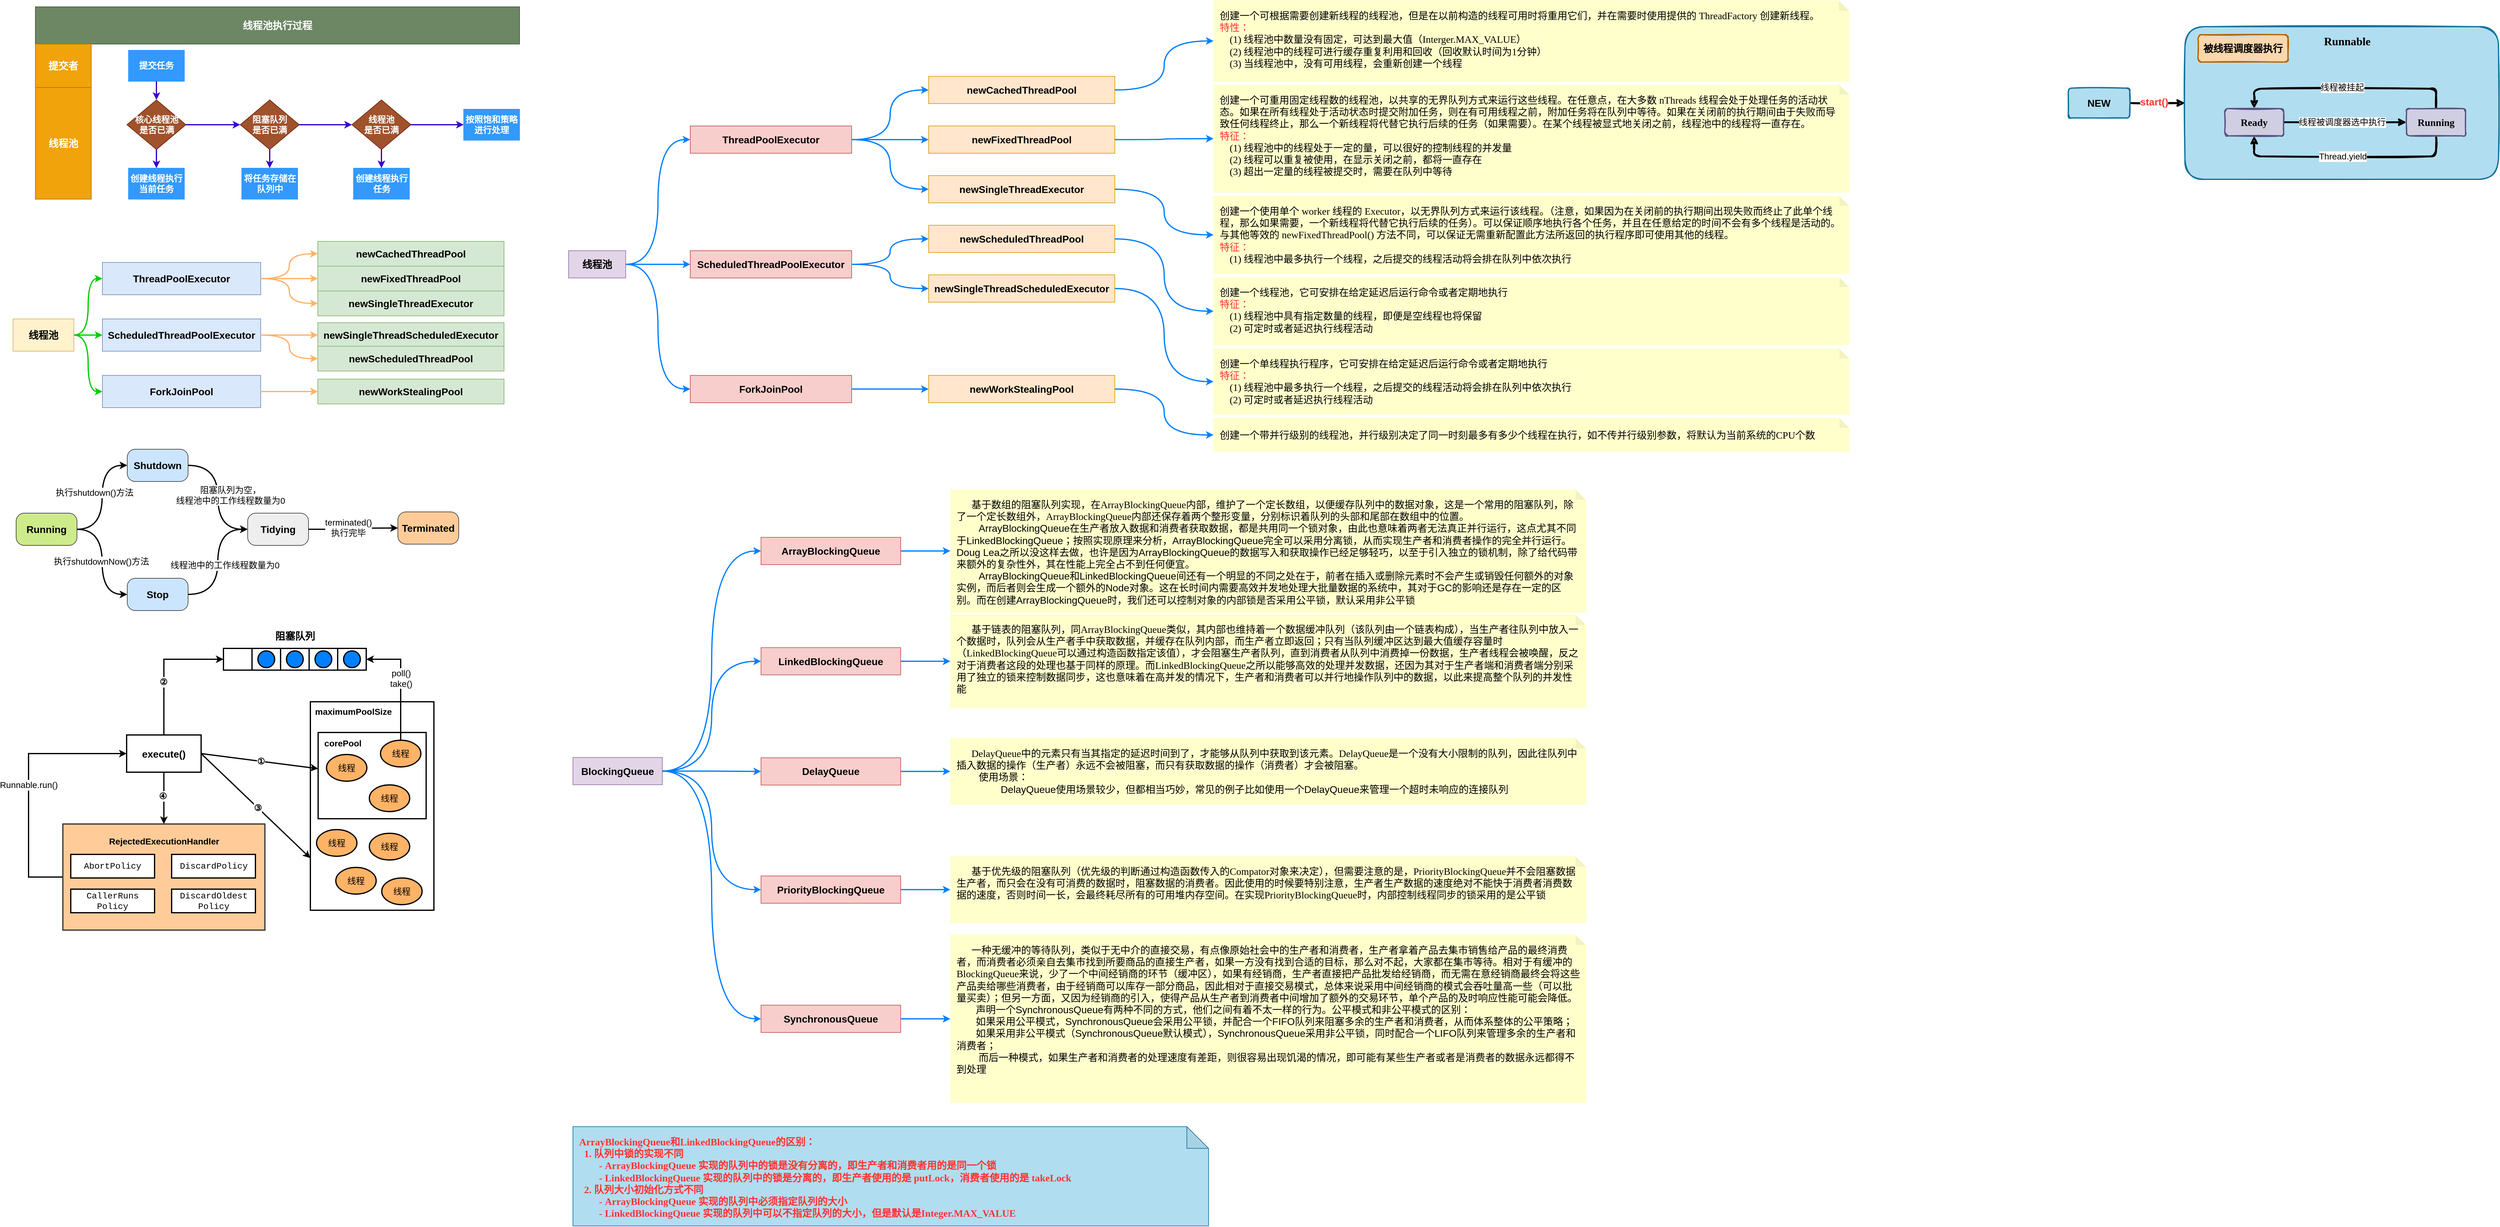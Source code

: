 <mxfile version="14.5.1" type="device"><diagram id="P0yWBl46A17CnVQzaAV8" name="第 1 页"><mxGraphModel dx="1426" dy="972" grid="0" gridSize="10" guides="1" tooltips="1" connect="1" arrows="1" fold="1" page="1" pageScale="1" pageWidth="4681" pageHeight="3300" math="0" shadow="0"><root><mxCell id="0"/><mxCell id="1" parent="0"/><mxCell id="lFLPFHnEOtr306Qnm9Up-21" value="" style="group" parent="1" vertex="1" connectable="0"><mxGeometry x="70" y="30" width="780" height="310" as="geometry"/></mxCell><mxCell id="lFLPFHnEOtr306Qnm9Up-1" value="&lt;font style=&quot;font-size: 16px&quot;&gt;&lt;b&gt;线程池执行过程&lt;/b&gt;&lt;/font&gt;" style="rounded=0;whiteSpace=wrap;html=1;fillColor=#6d8764;strokeColor=#3A5431;fontColor=#ffffff;" parent="lFLPFHnEOtr306Qnm9Up-21" vertex="1"><mxGeometry width="780" height="60" as="geometry"/></mxCell><mxCell id="lFLPFHnEOtr306Qnm9Up-2" value="&lt;font style=&quot;font-size: 16px&quot;&gt;&lt;b&gt;提交者&lt;/b&gt;&lt;/font&gt;" style="rounded=0;whiteSpace=wrap;html=1;fillColor=#f0a30a;strokeColor=#BD7000;fontColor=#ffffff;" parent="lFLPFHnEOtr306Qnm9Up-21" vertex="1"><mxGeometry y="60" width="90" height="70" as="geometry"/></mxCell><mxCell id="lFLPFHnEOtr306Qnm9Up-3" value="&lt;font style=&quot;font-size: 16px&quot;&gt;&lt;b&gt;线程池&lt;/b&gt;&lt;/font&gt;" style="rounded=0;whiteSpace=wrap;html=1;fillColor=#f0a30a;strokeColor=#BD7000;fontColor=#ffffff;" parent="lFLPFHnEOtr306Qnm9Up-21" vertex="1"><mxGeometry y="130" width="90" height="180" as="geometry"/></mxCell><mxCell id="lFLPFHnEOtr306Qnm9Up-6" value="&lt;font size=&quot;1&quot;&gt;&lt;b style=&quot;font-size: 14px&quot;&gt;提交任务&lt;/b&gt;&lt;/font&gt;" style="rounded=0;whiteSpace=wrap;html=1;fillColor=#3399FF;fontColor=#ffffff;strokeColor=#3399FF;" parent="lFLPFHnEOtr306Qnm9Up-21" vertex="1"><mxGeometry x="150" y="70" width="90" height="50" as="geometry"/></mxCell><mxCell id="lFLPFHnEOtr306Qnm9Up-7" value="&lt;font size=&quot;1&quot;&gt;&lt;b style=&quot;font-size: 14px&quot;&gt;创建线程执行当前任务&lt;/b&gt;&lt;/font&gt;" style="rounded=0;whiteSpace=wrap;html=1;fillColor=#3399FF;fontColor=#ffffff;strokeColor=#3399FF;" parent="lFLPFHnEOtr306Qnm9Up-21" vertex="1"><mxGeometry x="150" y="260" width="90" height="50" as="geometry"/></mxCell><mxCell id="lFLPFHnEOtr306Qnm9Up-12" style="edgeStyle=orthogonalEdgeStyle;rounded=0;orthogonalLoop=1;jettySize=auto;html=1;exitX=0.5;exitY=1;exitDx=0;exitDy=0;entryX=0.5;entryY=0;entryDx=0;entryDy=0;strokeWidth=2;fillColor=#6a00ff;strokeColor=#3700CC;" parent="lFLPFHnEOtr306Qnm9Up-21" source="lFLPFHnEOtr306Qnm9Up-8" target="lFLPFHnEOtr306Qnm9Up-7" edge="1"><mxGeometry relative="1" as="geometry"/></mxCell><mxCell id="lFLPFHnEOtr306Qnm9Up-8" value="&lt;font style=&quot;font-size: 14px&quot; color=&quot;#ffffff&quot;&gt;&lt;b&gt;核心线程池&lt;br&gt;是否已满&lt;/b&gt;&lt;/font&gt;" style="rhombus;whiteSpace=wrap;html=1;strokeColor=#6D1F00;fillColor=#a0522d;fontColor=#ffffff;" parent="lFLPFHnEOtr306Qnm9Up-21" vertex="1"><mxGeometry x="147.5" y="150" width="95" height="80" as="geometry"/></mxCell><mxCell id="lFLPFHnEOtr306Qnm9Up-11" style="edgeStyle=orthogonalEdgeStyle;rounded=0;orthogonalLoop=1;jettySize=auto;html=1;exitX=0.5;exitY=1;exitDx=0;exitDy=0;entryX=0.5;entryY=0;entryDx=0;entryDy=0;fillColor=#6a00ff;strokeColor=#3700CC;strokeWidth=2;" parent="lFLPFHnEOtr306Qnm9Up-21" source="lFLPFHnEOtr306Qnm9Up-6" target="lFLPFHnEOtr306Qnm9Up-8" edge="1"><mxGeometry relative="1" as="geometry"/></mxCell><mxCell id="lFLPFHnEOtr306Qnm9Up-9" value="&lt;font style=&quot;font-size: 14px&quot; color=&quot;#ffffff&quot;&gt;&lt;b&gt;阻塞队列&lt;br&gt;是否已满&lt;/b&gt;&lt;/font&gt;" style="rhombus;whiteSpace=wrap;html=1;strokeColor=#6D1F00;fillColor=#a0522d;fontColor=#ffffff;" parent="lFLPFHnEOtr306Qnm9Up-21" vertex="1"><mxGeometry x="330" y="150" width="95" height="80" as="geometry"/></mxCell><mxCell id="lFLPFHnEOtr306Qnm9Up-13" style="edgeStyle=orthogonalEdgeStyle;rounded=0;orthogonalLoop=1;jettySize=auto;html=1;exitX=1;exitY=0.5;exitDx=0;exitDy=0;entryX=0;entryY=0.5;entryDx=0;entryDy=0;strokeWidth=2;fillColor=#6a00ff;strokeColor=#3700CC;" parent="lFLPFHnEOtr306Qnm9Up-21" source="lFLPFHnEOtr306Qnm9Up-8" target="lFLPFHnEOtr306Qnm9Up-9" edge="1"><mxGeometry relative="1" as="geometry"/></mxCell><mxCell id="lFLPFHnEOtr306Qnm9Up-10" value="&lt;font style=&quot;font-size: 14px&quot; color=&quot;#ffffff&quot;&gt;&lt;b&gt;线程池&lt;br&gt;是否已满&lt;/b&gt;&lt;/font&gt;" style="rhombus;whiteSpace=wrap;html=1;strokeColor=#6D1F00;fillColor=#a0522d;fontColor=#ffffff;" parent="lFLPFHnEOtr306Qnm9Up-21" vertex="1"><mxGeometry x="510" y="150" width="95" height="80" as="geometry"/></mxCell><mxCell id="lFLPFHnEOtr306Qnm9Up-14" style="edgeStyle=orthogonalEdgeStyle;rounded=0;orthogonalLoop=1;jettySize=auto;html=1;exitX=1;exitY=0.5;exitDx=0;exitDy=0;strokeWidth=2;fillColor=#6a00ff;strokeColor=#3700CC;" parent="lFLPFHnEOtr306Qnm9Up-21" source="lFLPFHnEOtr306Qnm9Up-9" target="lFLPFHnEOtr306Qnm9Up-10" edge="1"><mxGeometry relative="1" as="geometry"/></mxCell><mxCell id="lFLPFHnEOtr306Qnm9Up-15" value="&lt;span style=&quot;font-size: 14px&quot;&gt;&lt;b&gt;将任务存储在队列中&lt;/b&gt;&lt;/span&gt;" style="rounded=0;whiteSpace=wrap;html=1;fillColor=#3399FF;fontColor=#ffffff;strokeColor=#3399FF;" parent="lFLPFHnEOtr306Qnm9Up-21" vertex="1"><mxGeometry x="332.5" y="260" width="90" height="50" as="geometry"/></mxCell><mxCell id="lFLPFHnEOtr306Qnm9Up-16" style="edgeStyle=orthogonalEdgeStyle;rounded=0;orthogonalLoop=1;jettySize=auto;html=1;exitX=0.5;exitY=1;exitDx=0;exitDy=0;entryX=0.5;entryY=0;entryDx=0;entryDy=0;strokeWidth=2;fillColor=#6a00ff;strokeColor=#3700CC;" parent="lFLPFHnEOtr306Qnm9Up-21" source="lFLPFHnEOtr306Qnm9Up-9" target="lFLPFHnEOtr306Qnm9Up-15" edge="1"><mxGeometry relative="1" as="geometry"/></mxCell><mxCell id="lFLPFHnEOtr306Qnm9Up-17" value="&lt;span style=&quot;font-size: 14px&quot;&gt;&lt;b&gt;创建线程执行任务&lt;/b&gt;&lt;/span&gt;" style="rounded=0;whiteSpace=wrap;html=1;fillColor=#3399FF;fontColor=#ffffff;strokeColor=#3399FF;" parent="lFLPFHnEOtr306Qnm9Up-21" vertex="1"><mxGeometry x="512.5" y="260" width="90" height="50" as="geometry"/></mxCell><mxCell id="lFLPFHnEOtr306Qnm9Up-18" style="edgeStyle=orthogonalEdgeStyle;rounded=0;orthogonalLoop=1;jettySize=auto;html=1;exitX=0.5;exitY=1;exitDx=0;exitDy=0;entryX=0.5;entryY=0;entryDx=0;entryDy=0;strokeWidth=2;fillColor=#6a00ff;strokeColor=#3700CC;" parent="lFLPFHnEOtr306Qnm9Up-21" source="lFLPFHnEOtr306Qnm9Up-10" target="lFLPFHnEOtr306Qnm9Up-17" edge="1"><mxGeometry relative="1" as="geometry"/></mxCell><mxCell id="lFLPFHnEOtr306Qnm9Up-19" value="&lt;span style=&quot;font-size: 14px&quot;&gt;&lt;b&gt;按照饱和策略进行处理&lt;/b&gt;&lt;/span&gt;" style="rounded=0;whiteSpace=wrap;html=1;fillColor=#3399FF;fontColor=#ffffff;strokeColor=#3399FF;" parent="lFLPFHnEOtr306Qnm9Up-21" vertex="1"><mxGeometry x="690" y="165" width="90" height="50" as="geometry"/></mxCell><mxCell id="lFLPFHnEOtr306Qnm9Up-20" style="edgeStyle=orthogonalEdgeStyle;rounded=0;orthogonalLoop=1;jettySize=auto;html=1;exitX=1;exitY=0.5;exitDx=0;exitDy=0;strokeWidth=2;fillColor=#6a00ff;strokeColor=#3700CC;" parent="lFLPFHnEOtr306Qnm9Up-21" source="lFLPFHnEOtr306Qnm9Up-10" target="lFLPFHnEOtr306Qnm9Up-19" edge="1"><mxGeometry relative="1" as="geometry"/></mxCell><mxCell id="lFLPFHnEOtr306Qnm9Up-44" value="" style="group" parent="1" vertex="1" connectable="0"><mxGeometry x="34" y="408" width="791" height="268" as="geometry"/></mxCell><mxCell id="lFLPFHnEOtr306Qnm9Up-24" value="&lt;font style=&quot;font-size: 16px&quot;&gt;&lt;b&gt;线程池&lt;/b&gt;&lt;/font&gt;" style="rounded=0;whiteSpace=wrap;html=1;strokeColor=#d6b656;fillColor=#fff2cc;" parent="lFLPFHnEOtr306Qnm9Up-44" vertex="1"><mxGeometry y="125" width="98" height="52" as="geometry"/></mxCell><mxCell id="lFLPFHnEOtr306Qnm9Up-25" value="&lt;font style=&quot;font-size: 16px&quot;&gt;&lt;b&gt;ScheduledThreadPoolExecutor&lt;/b&gt;&lt;/font&gt;" style="rounded=0;whiteSpace=wrap;html=1;strokeColor=#6c8ebf;fillColor=#dae8fc;" parent="lFLPFHnEOtr306Qnm9Up-44" vertex="1"><mxGeometry x="144" y="125" width="255" height="52" as="geometry"/></mxCell><mxCell id="lFLPFHnEOtr306Qnm9Up-29" style="edgeStyle=orthogonalEdgeStyle;curved=1;rounded=0;orthogonalLoop=1;jettySize=auto;html=1;exitX=1;exitY=0.5;exitDx=0;exitDy=0;entryX=0;entryY=0.5;entryDx=0;entryDy=0;strokeColor=#00CC00;strokeWidth=2;" parent="lFLPFHnEOtr306Qnm9Up-44" source="lFLPFHnEOtr306Qnm9Up-24" target="lFLPFHnEOtr306Qnm9Up-25" edge="1"><mxGeometry relative="1" as="geometry"/></mxCell><mxCell id="lFLPFHnEOtr306Qnm9Up-26" value="&lt;font style=&quot;font-size: 16px&quot;&gt;&lt;b&gt;ThreadPoolExecutor&lt;/b&gt;&lt;/font&gt;" style="rounded=0;whiteSpace=wrap;html=1;strokeColor=#6c8ebf;fillColor=#dae8fc;" parent="lFLPFHnEOtr306Qnm9Up-44" vertex="1"><mxGeometry x="144" y="34" width="255" height="52" as="geometry"/></mxCell><mxCell id="lFLPFHnEOtr306Qnm9Up-31" style="edgeStyle=orthogonalEdgeStyle;curved=1;rounded=0;orthogonalLoop=1;jettySize=auto;html=1;exitX=1;exitY=0.5;exitDx=0;exitDy=0;entryX=0;entryY=0.5;entryDx=0;entryDy=0;strokeColor=#00CC00;strokeWidth=2;" parent="lFLPFHnEOtr306Qnm9Up-44" source="lFLPFHnEOtr306Qnm9Up-24" target="lFLPFHnEOtr306Qnm9Up-26" edge="1"><mxGeometry relative="1" as="geometry"/></mxCell><mxCell id="lFLPFHnEOtr306Qnm9Up-27" value="&lt;font style=&quot;font-size: 16px&quot;&gt;&lt;b&gt;ForkJoinPool&lt;/b&gt;&lt;/font&gt;" style="rounded=0;whiteSpace=wrap;html=1;strokeColor=#6c8ebf;fillColor=#dae8fc;" parent="lFLPFHnEOtr306Qnm9Up-44" vertex="1"><mxGeometry x="144" y="216" width="255" height="52" as="geometry"/></mxCell><mxCell id="lFLPFHnEOtr306Qnm9Up-30" style="edgeStyle=orthogonalEdgeStyle;curved=1;rounded=0;orthogonalLoop=1;jettySize=auto;html=1;exitX=1;exitY=0.5;exitDx=0;exitDy=0;entryX=0;entryY=0.5;entryDx=0;entryDy=0;strokeColor=#00CC00;strokeWidth=2;" parent="lFLPFHnEOtr306Qnm9Up-44" source="lFLPFHnEOtr306Qnm9Up-24" target="lFLPFHnEOtr306Qnm9Up-27" edge="1"><mxGeometry relative="1" as="geometry"/></mxCell><mxCell id="lFLPFHnEOtr306Qnm9Up-32" value="&lt;font style=&quot;font-size: 16px&quot;&gt;&lt;b&gt;newFixedThreadPool&lt;/b&gt;&lt;/font&gt;" style="rounded=0;whiteSpace=wrap;html=1;strokeColor=#82b366;fillColor=#d5e8d4;" parent="lFLPFHnEOtr306Qnm9Up-44" vertex="1"><mxGeometry x="491" y="40" width="300" height="40" as="geometry"/></mxCell><mxCell id="lFLPFHnEOtr306Qnm9Up-36" style="edgeStyle=orthogonalEdgeStyle;curved=1;rounded=0;orthogonalLoop=1;jettySize=auto;html=1;exitX=1;exitY=0.5;exitDx=0;exitDy=0;entryX=0;entryY=0.5;entryDx=0;entryDy=0;strokeColor=#FFB366;strokeWidth=2;" parent="lFLPFHnEOtr306Qnm9Up-44" source="lFLPFHnEOtr306Qnm9Up-26" target="lFLPFHnEOtr306Qnm9Up-32" edge="1"><mxGeometry relative="1" as="geometry"/></mxCell><mxCell id="lFLPFHnEOtr306Qnm9Up-33" value="&lt;font style=&quot;font-size: 16px&quot;&gt;&lt;b&gt;newCachedThreadPool&lt;/b&gt;&lt;/font&gt;" style="rounded=0;whiteSpace=wrap;html=1;strokeColor=#82b366;fillColor=#d5e8d4;" parent="lFLPFHnEOtr306Qnm9Up-44" vertex="1"><mxGeometry x="491" width="300" height="40" as="geometry"/></mxCell><mxCell id="lFLPFHnEOtr306Qnm9Up-35" style="edgeStyle=orthogonalEdgeStyle;curved=1;rounded=0;orthogonalLoop=1;jettySize=auto;html=1;exitX=1;exitY=0.5;exitDx=0;exitDy=0;entryX=0;entryY=0.5;entryDx=0;entryDy=0;strokeWidth=2;strokeColor=#FFB366;" parent="lFLPFHnEOtr306Qnm9Up-44" source="lFLPFHnEOtr306Qnm9Up-26" target="lFLPFHnEOtr306Qnm9Up-33" edge="1"><mxGeometry relative="1" as="geometry"/></mxCell><mxCell id="lFLPFHnEOtr306Qnm9Up-34" value="&lt;font style=&quot;font-size: 16px&quot;&gt;&lt;b&gt;newSingleThreadExecutor&lt;/b&gt;&lt;/font&gt;" style="rounded=0;whiteSpace=wrap;html=1;strokeColor=#82b366;fillColor=#d5e8d4;" parent="lFLPFHnEOtr306Qnm9Up-44" vertex="1"><mxGeometry x="491" y="80" width="300" height="40" as="geometry"/></mxCell><mxCell id="lFLPFHnEOtr306Qnm9Up-37" style="edgeStyle=orthogonalEdgeStyle;curved=1;rounded=0;orthogonalLoop=1;jettySize=auto;html=1;exitX=1;exitY=0.5;exitDx=0;exitDy=0;entryX=0;entryY=0.5;entryDx=0;entryDy=0;strokeColor=#FFB366;strokeWidth=2;" parent="lFLPFHnEOtr306Qnm9Up-44" source="lFLPFHnEOtr306Qnm9Up-26" target="lFLPFHnEOtr306Qnm9Up-34" edge="1"><mxGeometry relative="1" as="geometry"/></mxCell><mxCell id="lFLPFHnEOtr306Qnm9Up-38" value="&lt;font style=&quot;font-size: 16px&quot;&gt;&lt;b&gt;newSingleThreadScheduledExecutor&lt;/b&gt;&lt;/font&gt;" style="rounded=0;whiteSpace=wrap;html=1;strokeColor=#82b366;fillColor=#d5e8d4;" parent="lFLPFHnEOtr306Qnm9Up-44" vertex="1"><mxGeometry x="491" y="131" width="300" height="40" as="geometry"/></mxCell><mxCell id="lFLPFHnEOtr306Qnm9Up-40" style="edgeStyle=orthogonalEdgeStyle;curved=1;rounded=0;orthogonalLoop=1;jettySize=auto;html=1;exitX=1;exitY=0.5;exitDx=0;exitDy=0;entryX=0;entryY=0.5;entryDx=0;entryDy=0;strokeColor=#FFB366;strokeWidth=2;" parent="lFLPFHnEOtr306Qnm9Up-44" source="lFLPFHnEOtr306Qnm9Up-25" target="lFLPFHnEOtr306Qnm9Up-38" edge="1"><mxGeometry relative="1" as="geometry"/></mxCell><mxCell id="lFLPFHnEOtr306Qnm9Up-39" value="&lt;font style=&quot;font-size: 16px&quot;&gt;&lt;b&gt;newScheduledThreadPool&lt;/b&gt;&lt;/font&gt;" style="rounded=0;whiteSpace=wrap;html=1;strokeColor=#82b366;fillColor=#d5e8d4;" parent="lFLPFHnEOtr306Qnm9Up-44" vertex="1"><mxGeometry x="491" y="169" width="300" height="40" as="geometry"/></mxCell><mxCell id="lFLPFHnEOtr306Qnm9Up-41" style="edgeStyle=orthogonalEdgeStyle;curved=1;rounded=0;orthogonalLoop=1;jettySize=auto;html=1;exitX=1;exitY=0.5;exitDx=0;exitDy=0;entryX=0;entryY=0.5;entryDx=0;entryDy=0;strokeColor=#FFB366;strokeWidth=2;" parent="lFLPFHnEOtr306Qnm9Up-44" source="lFLPFHnEOtr306Qnm9Up-25" target="lFLPFHnEOtr306Qnm9Up-39" edge="1"><mxGeometry relative="1" as="geometry"/></mxCell><mxCell id="lFLPFHnEOtr306Qnm9Up-42" value="&lt;font style=&quot;font-size: 16px&quot;&gt;&lt;b&gt;newWorkStealingPool&lt;/b&gt;&lt;/font&gt;" style="rounded=0;whiteSpace=wrap;html=1;strokeColor=#82b366;fillColor=#d5e8d4;" parent="lFLPFHnEOtr306Qnm9Up-44" vertex="1"><mxGeometry x="491" y="222" width="300" height="40" as="geometry"/></mxCell><mxCell id="lFLPFHnEOtr306Qnm9Up-43" style="edgeStyle=orthogonalEdgeStyle;curved=1;rounded=0;orthogonalLoop=1;jettySize=auto;html=1;exitX=1;exitY=0.5;exitDx=0;exitDy=0;entryX=0;entryY=0.5;entryDx=0;entryDy=0;strokeColor=#FFB366;strokeWidth=2;" parent="lFLPFHnEOtr306Qnm9Up-44" source="lFLPFHnEOtr306Qnm9Up-27" target="lFLPFHnEOtr306Qnm9Up-42" edge="1"><mxGeometry relative="1" as="geometry"/></mxCell><mxCell id="lFLPFHnEOtr306Qnm9Up-81" value="" style="group" parent="1" vertex="1" connectable="0"><mxGeometry x="39" y="743" width="713" height="260" as="geometry"/></mxCell><mxCell id="lFLPFHnEOtr306Qnm9Up-65" value="&lt;font style=&quot;font-size: 16px&quot;&gt;&lt;b&gt;Running&lt;/b&gt;&lt;/font&gt;" style="rounded=1;whiteSpace=wrap;html=1;strokeColor=#36393d;fillColor=#cdeb8b;direction=west;arcSize=25;" parent="lFLPFHnEOtr306Qnm9Up-81" vertex="1"><mxGeometry y="103" width="98" height="52" as="geometry"/></mxCell><mxCell id="lFLPFHnEOtr306Qnm9Up-66" value="&lt;span style=&quot;font-size: 16px&quot;&gt;&lt;b&gt;Shutdown&lt;br&gt;&lt;/b&gt;&lt;/span&gt;" style="rounded=1;whiteSpace=wrap;html=1;strokeColor=#36393d;fillColor=#cce5ff;direction=west;arcSize=25;" parent="lFLPFHnEOtr306Qnm9Up-81" vertex="1"><mxGeometry x="179" width="98" height="52" as="geometry"/></mxCell><mxCell id="lFLPFHnEOtr306Qnm9Up-68" style="edgeStyle=orthogonalEdgeStyle;curved=1;rounded=0;orthogonalLoop=1;jettySize=auto;html=1;exitX=0;exitY=0.5;exitDx=0;exitDy=0;entryX=1;entryY=0.5;entryDx=0;entryDy=0;strokeWidth=2;" parent="lFLPFHnEOtr306Qnm9Up-81" source="lFLPFHnEOtr306Qnm9Up-65" target="lFLPFHnEOtr306Qnm9Up-66" edge="1"><mxGeometry relative="1" as="geometry"/></mxCell><mxCell id="lFLPFHnEOtr306Qnm9Up-71" value="&lt;font style=&quot;font-size: 14px&quot;&gt;执行shutdown()方法&lt;/font&gt;" style="edgeLabel;html=1;align=center;verticalAlign=middle;resizable=0;points=[];" parent="lFLPFHnEOtr306Qnm9Up-68" vertex="1" connectable="0"><mxGeometry x="0.092" relative="1" as="geometry"><mxPoint x="-12.5" y="0.5" as="offset"/></mxGeometry></mxCell><mxCell id="lFLPFHnEOtr306Qnm9Up-67" value="&lt;span style=&quot;font-size: 16px&quot;&gt;&lt;b&gt;Stop&lt;br&gt;&lt;/b&gt;&lt;/span&gt;" style="rounded=1;whiteSpace=wrap;html=1;strokeColor=#36393d;fillColor=#cce5ff;direction=west;arcSize=25;" parent="lFLPFHnEOtr306Qnm9Up-81" vertex="1"><mxGeometry x="179" y="208" width="98" height="52" as="geometry"/></mxCell><mxCell id="lFLPFHnEOtr306Qnm9Up-69" style="edgeStyle=orthogonalEdgeStyle;curved=1;rounded=0;orthogonalLoop=1;jettySize=auto;html=1;exitX=0;exitY=0.5;exitDx=0;exitDy=0;entryX=1;entryY=0.5;entryDx=0;entryDy=0;strokeColor=#000000;strokeWidth=2;" parent="lFLPFHnEOtr306Qnm9Up-81" source="lFLPFHnEOtr306Qnm9Up-65" target="lFLPFHnEOtr306Qnm9Up-67" edge="1"><mxGeometry relative="1" as="geometry"/></mxCell><mxCell id="lFLPFHnEOtr306Qnm9Up-72" value="&lt;font style=&quot;font-size: 14px&quot;&gt;执行shutdownNow()方法&lt;/font&gt;" style="edgeLabel;html=1;align=center;verticalAlign=middle;resizable=0;points=[];rotation=0;" parent="lFLPFHnEOtr306Qnm9Up-69" vertex="1" connectable="0"><mxGeometry x="-0.005" relative="1" as="geometry"><mxPoint x="-1.5" y="-0.5" as="offset"/></mxGeometry></mxCell><mxCell id="lFLPFHnEOtr306Qnm9Up-73" value="&lt;font style=&quot;font-size: 16px&quot;&gt;&lt;b&gt;Tidying&lt;/b&gt;&lt;/font&gt;" style="rounded=1;whiteSpace=wrap;html=1;strokeColor=#36393d;fillColor=#eeeeee;direction=west;arcSize=25;" parent="lFLPFHnEOtr306Qnm9Up-81" vertex="1"><mxGeometry x="373" y="103" width="98" height="52" as="geometry"/></mxCell><mxCell id="lFLPFHnEOtr306Qnm9Up-74" style="edgeStyle=orthogonalEdgeStyle;curved=1;rounded=0;orthogonalLoop=1;jettySize=auto;html=1;exitX=0;exitY=0.5;exitDx=0;exitDy=0;entryX=1;entryY=0.5;entryDx=0;entryDy=0;strokeColor=#000000;strokeWidth=2;" parent="lFLPFHnEOtr306Qnm9Up-81" source="lFLPFHnEOtr306Qnm9Up-66" target="lFLPFHnEOtr306Qnm9Up-73" edge="1"><mxGeometry relative="1" as="geometry"/></mxCell><mxCell id="lFLPFHnEOtr306Qnm9Up-76" value="&lt;font style=&quot;font-size: 14px&quot;&gt;阻塞队列为空，&lt;br&gt;线程池中的工作线程数量为0&lt;/font&gt;" style="edgeLabel;html=1;align=center;verticalAlign=middle;resizable=0;points=[];" parent="lFLPFHnEOtr306Qnm9Up-74" vertex="1" connectable="0"><mxGeometry x="-0.216" y="-5" relative="1" as="geometry"><mxPoint x="25" y="18" as="offset"/></mxGeometry></mxCell><mxCell id="lFLPFHnEOtr306Qnm9Up-75" style="edgeStyle=orthogonalEdgeStyle;curved=1;rounded=0;orthogonalLoop=1;jettySize=auto;html=1;exitX=0;exitY=0.5;exitDx=0;exitDy=0;entryX=1;entryY=0.5;entryDx=0;entryDy=0;strokeColor=#000000;strokeWidth=2;" parent="lFLPFHnEOtr306Qnm9Up-81" source="lFLPFHnEOtr306Qnm9Up-67" target="lFLPFHnEOtr306Qnm9Up-73" edge="1"><mxGeometry relative="1" as="geometry"/></mxCell><mxCell id="lFLPFHnEOtr306Qnm9Up-77" value="&lt;font style=&quot;font-size: 14px&quot;&gt;线程池中的工作线程数量为0&lt;/font&gt;" style="edgeLabel;html=1;align=center;verticalAlign=middle;resizable=0;points=[];" parent="lFLPFHnEOtr306Qnm9Up-75" vertex="1" connectable="0"><mxGeometry x="-0.085" y="1" relative="1" as="geometry"><mxPoint x="12" y="-3" as="offset"/></mxGeometry></mxCell><mxCell id="lFLPFHnEOtr306Qnm9Up-78" value="&lt;font style=&quot;font-size: 16px&quot;&gt;&lt;b&gt;Terminated&lt;/b&gt;&lt;/font&gt;" style="rounded=1;whiteSpace=wrap;html=1;strokeColor=#36393d;fillColor=#ffcc99;direction=west;arcSize=25;" parent="lFLPFHnEOtr306Qnm9Up-81" vertex="1"><mxGeometry x="615" y="101" width="98" height="52" as="geometry"/></mxCell><mxCell id="lFLPFHnEOtr306Qnm9Up-79" style="edgeStyle=orthogonalEdgeStyle;curved=1;rounded=0;orthogonalLoop=1;jettySize=auto;html=1;exitX=0;exitY=0.5;exitDx=0;exitDy=0;strokeColor=#000000;strokeWidth=2;" parent="lFLPFHnEOtr306Qnm9Up-81" source="lFLPFHnEOtr306Qnm9Up-73" target="lFLPFHnEOtr306Qnm9Up-78" edge="1"><mxGeometry relative="1" as="geometry"/></mxCell><mxCell id="lFLPFHnEOtr306Qnm9Up-80" value="&lt;font style=&quot;font-size: 14px&quot;&gt;terminated()&lt;br&gt;执行完毕&lt;/font&gt;" style="edgeLabel;html=1;align=center;verticalAlign=middle;resizable=0;points=[];rotation=0;" parent="lFLPFHnEOtr306Qnm9Up-79" vertex="1" connectable="0"><mxGeometry x="-0.124" y="3" relative="1" as="geometry"><mxPoint as="offset"/></mxGeometry></mxCell><mxCell id="lFLPFHnEOtr306Qnm9Up-125" value="" style="group" parent="1" vertex="1" connectable="0"><mxGeometry x="59" y="1034" width="653" height="484" as="geometry"/></mxCell><mxCell id="lFLPFHnEOtr306Qnm9Up-82" value="&lt;font style=&quot;font-size: 16px&quot;&gt;&lt;b&gt;execute()&lt;/b&gt;&lt;/font&gt;" style="rounded=0;whiteSpace=wrap;html=1;fillColor=#FFFFFF;strokeWidth=2;" parent="lFLPFHnEOtr306Qnm9Up-125" vertex="1"><mxGeometry x="158" y="169.5" width="120" height="60" as="geometry"/></mxCell><mxCell id="lFLPFHnEOtr306Qnm9Up-83" value="" style="rounded=0;whiteSpace=wrap;html=1;fillColor=#FFFFFF;strokeWidth=2;" parent="lFLPFHnEOtr306Qnm9Up-125" vertex="1"><mxGeometry x="454" y="116" width="199" height="336" as="geometry"/></mxCell><mxCell id="lFLPFHnEOtr306Qnm9Up-84" value="" style="rounded=0;whiteSpace=wrap;html=1;fillColor=#FFFFFF;strokeWidth=2;" parent="lFLPFHnEOtr306Qnm9Up-125" vertex="1"><mxGeometry x="466.5" y="165.5" width="174" height="139" as="geometry"/></mxCell><mxCell id="lFLPFHnEOtr306Qnm9Up-85" value="&lt;font size=&quot;1&quot;&gt;&lt;b style=&quot;font-size: 14px&quot;&gt;corePool&lt;/b&gt;&lt;/font&gt;" style="text;html=1;strokeColor=none;fillColor=none;align=center;verticalAlign=middle;whiteSpace=wrap;rounded=0;" parent="lFLPFHnEOtr306Qnm9Up-125" vertex="1"><mxGeometry x="472" y="173" width="69" height="20" as="geometry"/></mxCell><mxCell id="lFLPFHnEOtr306Qnm9Up-86" value="&lt;font style=&quot;font-size: 14px&quot;&gt;线程&lt;/font&gt;" style="ellipse;whiteSpace=wrap;html=1;rounded=1;strokeColor=#000000;strokeWidth=2;fillColor=#FFB366;" parent="lFLPFHnEOtr306Qnm9Up-125" vertex="1"><mxGeometry x="480" y="201" width="65" height="43" as="geometry"/></mxCell><mxCell id="lFLPFHnEOtr306Qnm9Up-88" value="&lt;font style=&quot;font-size: 14px&quot;&gt;线程&lt;/font&gt;" style="ellipse;whiteSpace=wrap;html=1;rounded=1;strokeColor=#000000;strokeWidth=2;fillColor=#FFB366;" parent="lFLPFHnEOtr306Qnm9Up-125" vertex="1"><mxGeometry x="567" y="178" width="65" height="43" as="geometry"/></mxCell><mxCell id="lFLPFHnEOtr306Qnm9Up-89" value="&lt;font style=&quot;font-size: 14px&quot;&gt;线程&lt;/font&gt;" style="ellipse;whiteSpace=wrap;html=1;rounded=1;strokeColor=#000000;strokeWidth=2;fillColor=#FFB366;" parent="lFLPFHnEOtr306Qnm9Up-125" vertex="1"><mxGeometry x="549" y="250" width="65" height="43" as="geometry"/></mxCell><mxCell id="lFLPFHnEOtr306Qnm9Up-90" value="&lt;font style=&quot;font-size: 14px&quot;&gt;线程&lt;/font&gt;" style="ellipse;whiteSpace=wrap;html=1;rounded=1;strokeColor=#000000;strokeWidth=2;fillColor=#FFB366;" parent="lFLPFHnEOtr306Qnm9Up-125" vertex="1"><mxGeometry x="464" y="322" width="65" height="43" as="geometry"/></mxCell><mxCell id="lFLPFHnEOtr306Qnm9Up-91" value="&lt;font style=&quot;font-size: 14px&quot;&gt;线程&lt;/font&gt;" style="ellipse;whiteSpace=wrap;html=1;rounded=1;strokeColor=#000000;strokeWidth=2;fillColor=#FFB366;" parent="lFLPFHnEOtr306Qnm9Up-125" vertex="1"><mxGeometry x="549" y="328" width="65" height="43" as="geometry"/></mxCell><mxCell id="lFLPFHnEOtr306Qnm9Up-92" value="&lt;font style=&quot;font-size: 14px&quot;&gt;线程&lt;/font&gt;" style="ellipse;whiteSpace=wrap;html=1;rounded=1;strokeColor=#000000;strokeWidth=2;fillColor=#FFB366;" parent="lFLPFHnEOtr306Qnm9Up-125" vertex="1"><mxGeometry x="495" y="383" width="65" height="43" as="geometry"/></mxCell><mxCell id="lFLPFHnEOtr306Qnm9Up-93" value="&lt;font style=&quot;font-size: 14px&quot;&gt;线程&lt;/font&gt;" style="ellipse;whiteSpace=wrap;html=1;rounded=1;strokeColor=#000000;strokeWidth=2;fillColor=#FFB366;" parent="lFLPFHnEOtr306Qnm9Up-125" vertex="1"><mxGeometry x="569" y="400" width="65" height="43" as="geometry"/></mxCell><mxCell id="lFLPFHnEOtr306Qnm9Up-94" value="&lt;b&gt;&lt;font style=&quot;font-size: 14px&quot;&gt;maximumPoolSize&lt;/font&gt;&lt;/b&gt;" style="text;html=1;strokeColor=none;fillColor=none;align=center;verticalAlign=middle;whiteSpace=wrap;rounded=0;" parent="lFLPFHnEOtr306Qnm9Up-125" vertex="1"><mxGeometry x="458" y="122" width="131" height="20" as="geometry"/></mxCell><mxCell id="lFLPFHnEOtr306Qnm9Up-105" value="" style="group" parent="lFLPFHnEOtr306Qnm9Up-125" vertex="1" connectable="0"><mxGeometry x="314" y="30" width="230" height="35" as="geometry"/></mxCell><mxCell id="lFLPFHnEOtr306Qnm9Up-96" value="" style="rounded=0;whiteSpace=wrap;html=1;strokeColor=#000000;strokeWidth=2;fillColor=#FFFFFF;" parent="lFLPFHnEOtr306Qnm9Up-105" vertex="1"><mxGeometry width="46" height="35" as="geometry"/></mxCell><mxCell id="lFLPFHnEOtr306Qnm9Up-97" value="" style="rounded=0;whiteSpace=wrap;html=1;strokeColor=#000000;strokeWidth=2;fillColor=#FFFFFF;" parent="lFLPFHnEOtr306Qnm9Up-105" vertex="1"><mxGeometry x="46" width="46" height="35" as="geometry"/></mxCell><mxCell id="lFLPFHnEOtr306Qnm9Up-98" value="" style="rounded=0;whiteSpace=wrap;html=1;strokeColor=#000000;strokeWidth=2;fillColor=#FFFFFF;" parent="lFLPFHnEOtr306Qnm9Up-105" vertex="1"><mxGeometry x="92" width="46" height="35" as="geometry"/></mxCell><mxCell id="lFLPFHnEOtr306Qnm9Up-99" value="" style="rounded=0;whiteSpace=wrap;html=1;strokeColor=#000000;strokeWidth=2;fillColor=#FFFFFF;" parent="lFLPFHnEOtr306Qnm9Up-105" vertex="1"><mxGeometry x="138" width="46" height="35" as="geometry"/></mxCell><mxCell id="lFLPFHnEOtr306Qnm9Up-100" value="" style="rounded=0;whiteSpace=wrap;html=1;strokeColor=#000000;strokeWidth=2;fillColor=#FFFFFF;" parent="lFLPFHnEOtr306Qnm9Up-105" vertex="1"><mxGeometry x="184" width="46" height="35" as="geometry"/></mxCell><mxCell id="lFLPFHnEOtr306Qnm9Up-101" value="" style="ellipse;whiteSpace=wrap;html=1;aspect=fixed;rounded=1;strokeColor=#000000;strokeWidth=2;fillColor=#007FFF;" parent="lFLPFHnEOtr306Qnm9Up-105" vertex="1"><mxGeometry x="101.5" y="4" width="27" height="27" as="geometry"/></mxCell><mxCell id="lFLPFHnEOtr306Qnm9Up-102" value="" style="ellipse;whiteSpace=wrap;html=1;aspect=fixed;rounded=1;strokeColor=#000000;strokeWidth=2;fillColor=#007FFF;" parent="lFLPFHnEOtr306Qnm9Up-105" vertex="1"><mxGeometry x="147.5" y="4" width="27" height="27" as="geometry"/></mxCell><mxCell id="lFLPFHnEOtr306Qnm9Up-103" value="" style="ellipse;whiteSpace=wrap;html=1;aspect=fixed;rounded=1;strokeColor=#000000;strokeWidth=2;fillColor=#007FFF;" parent="lFLPFHnEOtr306Qnm9Up-105" vertex="1"><mxGeometry x="193.5" y="4" width="27" height="27" as="geometry"/></mxCell><mxCell id="lFLPFHnEOtr306Qnm9Up-104" value="" style="ellipse;whiteSpace=wrap;html=1;aspect=fixed;rounded=1;strokeColor=#000000;strokeWidth=2;fillColor=#007FFF;" parent="lFLPFHnEOtr306Qnm9Up-105" vertex="1"><mxGeometry x="55.5" y="4" width="27" height="27" as="geometry"/></mxCell><mxCell id="lFLPFHnEOtr306Qnm9Up-109" style="edgeStyle=orthogonalEdgeStyle;rounded=0;orthogonalLoop=1;jettySize=auto;html=1;exitX=0.5;exitY=0;exitDx=0;exitDy=0;entryX=0;entryY=0.5;entryDx=0;entryDy=0;strokeColor=#000000;strokeWidth=2;" parent="lFLPFHnEOtr306Qnm9Up-125" source="lFLPFHnEOtr306Qnm9Up-82" target="lFLPFHnEOtr306Qnm9Up-96" edge="1"><mxGeometry relative="1" as="geometry"/></mxCell><mxCell id="lFLPFHnEOtr306Qnm9Up-110" value="&lt;font style=&quot;font-size: 14px&quot;&gt;&lt;b&gt;②&lt;/b&gt;&lt;/font&gt;" style="edgeLabel;html=1;align=center;verticalAlign=middle;resizable=0;points=[];" parent="lFLPFHnEOtr306Qnm9Up-109" vertex="1" connectable="0"><mxGeometry x="-0.206" y="1" relative="1" as="geometry"><mxPoint y="1" as="offset"/></mxGeometry></mxCell><mxCell id="lFLPFHnEOtr306Qnm9Up-106" value="&lt;span style=&quot;font-size: 16px&quot;&gt;&lt;b&gt;阻塞队列&lt;/b&gt;&lt;/span&gt;" style="text;html=1;strokeColor=none;fillColor=none;align=center;verticalAlign=middle;whiteSpace=wrap;rounded=0;" parent="lFLPFHnEOtr306Qnm9Up-125" vertex="1"><mxGeometry x="365.5" width="127" height="20" as="geometry"/></mxCell><mxCell id="lFLPFHnEOtr306Qnm9Up-107" style="edgeStyle=orthogonalEdgeStyle;rounded=0;orthogonalLoop=1;jettySize=auto;html=1;exitX=0.5;exitY=0;exitDx=0;exitDy=0;entryX=1;entryY=0.5;entryDx=0;entryDy=0;strokeColor=#000000;strokeWidth=2;" parent="lFLPFHnEOtr306Qnm9Up-125" source="lFLPFHnEOtr306Qnm9Up-88" target="lFLPFHnEOtr306Qnm9Up-100" edge="1"><mxGeometry relative="1" as="geometry"/></mxCell><mxCell id="lFLPFHnEOtr306Qnm9Up-108" value="&lt;font style=&quot;font-size: 14px&quot;&gt;poll()&lt;br&gt;take()&lt;/font&gt;" style="edgeLabel;html=1;align=center;verticalAlign=middle;resizable=0;points=[];" parent="lFLPFHnEOtr306Qnm9Up-107" vertex="1" connectable="0"><mxGeometry x="0.032" y="2" relative="1" as="geometry"><mxPoint x="2" y="-4" as="offset"/></mxGeometry></mxCell><mxCell id="lFLPFHnEOtr306Qnm9Up-111" style="rounded=0;orthogonalLoop=1;jettySize=auto;html=1;exitX=1;exitY=0.5;exitDx=0;exitDy=0;strokeColor=#000000;strokeWidth=2;" parent="lFLPFHnEOtr306Qnm9Up-125" source="lFLPFHnEOtr306Qnm9Up-82" target="lFLPFHnEOtr306Qnm9Up-84" edge="1"><mxGeometry relative="1" as="geometry"/></mxCell><mxCell id="lFLPFHnEOtr306Qnm9Up-112" value="&lt;b&gt;&lt;font style=&quot;font-size: 14px&quot;&gt;①&lt;/font&gt;&lt;/b&gt;" style="edgeLabel;html=1;align=center;verticalAlign=middle;resizable=0;points=[];" parent="lFLPFHnEOtr306Qnm9Up-111" vertex="1" connectable="0"><mxGeometry x="0.019" relative="1" as="geometry"><mxPoint as="offset"/></mxGeometry></mxCell><mxCell id="lFLPFHnEOtr306Qnm9Up-123" style="edgeStyle=orthogonalEdgeStyle;rounded=0;orthogonalLoop=1;jettySize=auto;html=1;exitX=0;exitY=0.5;exitDx=0;exitDy=0;entryX=0;entryY=0.5;entryDx=0;entryDy=0;strokeColor=#000000;strokeWidth=2;" parent="lFLPFHnEOtr306Qnm9Up-125" source="lFLPFHnEOtr306Qnm9Up-115" target="lFLPFHnEOtr306Qnm9Up-82" edge="1"><mxGeometry relative="1" as="geometry"><Array as="points"><mxPoint y="399"/><mxPoint y="200"/></Array></mxGeometry></mxCell><mxCell id="lFLPFHnEOtr306Qnm9Up-124" value="&lt;font style=&quot;font-size: 14px&quot;&gt;Runnable.run()&lt;/font&gt;" style="edgeLabel;html=1;align=center;verticalAlign=middle;resizable=0;points=[];" parent="lFLPFHnEOtr306Qnm9Up-123" vertex="1" connectable="0"><mxGeometry x="-0.011" relative="1" as="geometry"><mxPoint as="offset"/></mxGeometry></mxCell><mxCell id="lFLPFHnEOtr306Qnm9Up-115" value="" style="rounded=0;whiteSpace=wrap;html=1;fillColor=#ffcc99;strokeWidth=2;strokeColor=#36393d;" parent="lFLPFHnEOtr306Qnm9Up-125" vertex="1"><mxGeometry x="55.25" y="313" width="325.5" height="171" as="geometry"/></mxCell><mxCell id="lFLPFHnEOtr306Qnm9Up-121" style="edgeStyle=none;rounded=0;orthogonalLoop=1;jettySize=auto;html=1;exitX=0.5;exitY=1;exitDx=0;exitDy=0;entryX=0.5;entryY=0;entryDx=0;entryDy=0;strokeColor=#000000;strokeWidth=2;" parent="lFLPFHnEOtr306Qnm9Up-125" source="lFLPFHnEOtr306Qnm9Up-82" target="lFLPFHnEOtr306Qnm9Up-115" edge="1"><mxGeometry relative="1" as="geometry"/></mxCell><mxCell id="lFLPFHnEOtr306Qnm9Up-122" value="&lt;font style=&quot;font-size: 14px&quot;&gt;&lt;b&gt;④&lt;/b&gt;&lt;/font&gt;" style="edgeLabel;html=1;align=center;verticalAlign=middle;resizable=0;points=[];" parent="lFLPFHnEOtr306Qnm9Up-121" vertex="1" connectable="0"><mxGeometry x="-0.102" relative="1" as="geometry"><mxPoint x="-2" y="0.5" as="offset"/></mxGeometry></mxCell><mxCell id="lFLPFHnEOtr306Qnm9Up-113" style="edgeStyle=none;rounded=0;orthogonalLoop=1;jettySize=auto;html=1;exitX=1;exitY=0.5;exitDx=0;exitDy=0;strokeColor=#000000;strokeWidth=2;entryX=0;entryY=0.75;entryDx=0;entryDy=0;" parent="lFLPFHnEOtr306Qnm9Up-125" source="lFLPFHnEOtr306Qnm9Up-82" target="lFLPFHnEOtr306Qnm9Up-83" edge="1"><mxGeometry relative="1" as="geometry"/></mxCell><mxCell id="lFLPFHnEOtr306Qnm9Up-114" value="&lt;b&gt;&lt;font style=&quot;font-size: 14px&quot;&gt;③&lt;/font&gt;&lt;/b&gt;" style="edgeLabel;html=1;align=center;verticalAlign=middle;resizable=0;points=[];" parent="lFLPFHnEOtr306Qnm9Up-113" vertex="1" connectable="0"><mxGeometry x="0.036" relative="1" as="geometry"><mxPoint as="offset"/></mxGeometry></mxCell><mxCell id="lFLPFHnEOtr306Qnm9Up-116" value="&lt;span style=&quot;font-family: &amp;#34;courier&amp;#34; , monospace , &amp;#34;courier new&amp;#34; , &amp;#34;roboto mono&amp;#34; , &amp;#34;source sans pro&amp;#34; , &amp;#34;microsoft yahei&amp;#34; ; text-align: left ; word-spacing: 0.85px ; background-color: rgb(255 , 255 , 255)&quot;&gt;&lt;font style=&quot;font-size: 14px&quot;&gt;AbortPolicy&lt;/font&gt;&lt;/span&gt;" style="rounded=0;whiteSpace=wrap;html=1;fillColor=#FFFFFF;strokeWidth=2;" parent="lFLPFHnEOtr306Qnm9Up-125" vertex="1"><mxGeometry x="68" y="362" width="135" height="38" as="geometry"/></mxCell><mxCell id="lFLPFHnEOtr306Qnm9Up-117" value="&lt;span style=&quot;font-family: &amp;#34;courier&amp;#34; , monospace , &amp;#34;courier new&amp;#34; , &amp;#34;roboto mono&amp;#34; , &amp;#34;source sans pro&amp;#34; , &amp;#34;microsoft yahei&amp;#34; ; text-align: left ; word-spacing: 0.85px ; background-color: rgb(255 , 255 , 255)&quot;&gt;&lt;font style=&quot;font-size: 14px&quot;&gt;DiscardPolicy&lt;/font&gt;&lt;/span&gt;" style="rounded=0;whiteSpace=wrap;html=1;fillColor=#FFFFFF;strokeWidth=2;" parent="lFLPFHnEOtr306Qnm9Up-125" vertex="1"><mxGeometry x="230.5" y="362" width="135" height="38" as="geometry"/></mxCell><mxCell id="lFLPFHnEOtr306Qnm9Up-118" value="&lt;span style=&quot;font-family: &amp;#34;courier&amp;#34; , monospace , &amp;#34;courier new&amp;#34; , &amp;#34;roboto mono&amp;#34; , &amp;#34;source sans pro&amp;#34; , &amp;#34;microsoft yahei&amp;#34; ; font-size: 14px ; text-align: left ; word-spacing: 0.85px ; background-color: rgb(255 , 255 , 255)&quot;&gt;CallerRuns&lt;br&gt;Policy&lt;/span&gt;" style="rounded=0;whiteSpace=wrap;html=1;fillColor=#FFFFFF;strokeWidth=2;" parent="lFLPFHnEOtr306Qnm9Up-125" vertex="1"><mxGeometry x="68" y="418" width="135" height="38" as="geometry"/></mxCell><mxCell id="lFLPFHnEOtr306Qnm9Up-119" value="&lt;span style=&quot;font-family: &amp;#34;courier&amp;#34; , monospace , &amp;#34;courier new&amp;#34; , &amp;#34;roboto mono&amp;#34; , &amp;#34;source sans pro&amp;#34; , &amp;#34;microsoft yahei&amp;#34; ; text-align: left ; word-spacing: 0.85px ; background-color: rgb(255 , 255 , 255)&quot;&gt;&lt;font style=&quot;font-size: 14px&quot;&gt;DiscardOldest&lt;br&gt;Policy&lt;/font&gt;&lt;/span&gt;" style="rounded=0;whiteSpace=wrap;html=1;fillColor=#FFFFFF;strokeWidth=2;" parent="lFLPFHnEOtr306Qnm9Up-125" vertex="1"><mxGeometry x="230.5" y="418" width="135" height="38" as="geometry"/></mxCell><mxCell id="lFLPFHnEOtr306Qnm9Up-120" value="&lt;b&gt;&lt;font style=&quot;font-size: 14px&quot;&gt;RejectedExecutionHandler&lt;/font&gt;&lt;/b&gt;" style="text;html=1;strokeColor=none;fillColor=none;align=center;verticalAlign=middle;whiteSpace=wrap;rounded=0;" parent="lFLPFHnEOtr306Qnm9Up-125" vertex="1"><mxGeometry x="114.75" y="331" width="206.5" height="20" as="geometry"/></mxCell><mxCell id="x8fB-UUISFcvy3HKnSId-34" value="" style="group" parent="1" vertex="1" connectable="0"><mxGeometry x="929" y="20" width="2063" height="727" as="geometry"/></mxCell><mxCell id="x8fB-UUISFcvy3HKnSId-1" value="&lt;font style=&quot;font-size: 16px&quot;&gt;&lt;b&gt;线程池&lt;/b&gt;&lt;/font&gt;" style="rounded=0;whiteSpace=wrap;html=1;fillColor=#e1d5e7;strokeColor=#9673a6;" parent="x8fB-UUISFcvy3HKnSId-34" vertex="1"><mxGeometry y="403" width="92" height="44" as="geometry"/></mxCell><mxCell id="x8fB-UUISFcvy3HKnSId-2" value="&lt;span style=&quot;font-size: 16px&quot;&gt;&lt;b&gt;ThreadPoolExecutor&lt;br&gt;&lt;/b&gt;&lt;/span&gt;" style="rounded=0;whiteSpace=wrap;html=1;fillColor=#f8cecc;strokeColor=#b85450;" parent="x8fB-UUISFcvy3HKnSId-34" vertex="1"><mxGeometry x="196" y="202" width="260" height="44" as="geometry"/></mxCell><mxCell id="x8fB-UUISFcvy3HKnSId-6" style="edgeStyle=orthogonalEdgeStyle;rounded=0;orthogonalLoop=1;jettySize=auto;html=1;exitX=1;exitY=0.5;exitDx=0;exitDy=0;entryX=0;entryY=0.5;entryDx=0;entryDy=0;curved=1;strokeWidth=2;strokeColor=#007FFF;" parent="x8fB-UUISFcvy3HKnSId-34" source="x8fB-UUISFcvy3HKnSId-1" target="x8fB-UUISFcvy3HKnSId-2" edge="1"><mxGeometry relative="1" as="geometry"/></mxCell><mxCell id="x8fB-UUISFcvy3HKnSId-4" value="&lt;span style=&quot;font-size: 16px&quot;&gt;&lt;b&gt;ScheduledThreadPoolExecutor&lt;br&gt;&lt;/b&gt;&lt;/span&gt;" style="rounded=0;whiteSpace=wrap;html=1;fillColor=#f8cecc;strokeColor=#b85450;" parent="x8fB-UUISFcvy3HKnSId-34" vertex="1"><mxGeometry x="196" y="403" width="260" height="44" as="geometry"/></mxCell><mxCell id="x8fB-UUISFcvy3HKnSId-7" style="edgeStyle=orthogonalEdgeStyle;curved=1;rounded=0;orthogonalLoop=1;jettySize=auto;html=1;exitX=1;exitY=0.5;exitDx=0;exitDy=0;strokeColor=#007FFF;strokeWidth=2;" parent="x8fB-UUISFcvy3HKnSId-34" source="x8fB-UUISFcvy3HKnSId-1" target="x8fB-UUISFcvy3HKnSId-4" edge="1"><mxGeometry relative="1" as="geometry"/></mxCell><mxCell id="x8fB-UUISFcvy3HKnSId-5" value="&lt;span style=&quot;font-size: 16px&quot;&gt;&lt;b&gt;ForkJoinPool&lt;br&gt;&lt;/b&gt;&lt;/span&gt;" style="rounded=0;whiteSpace=wrap;html=1;fillColor=#f8cecc;strokeColor=#b85450;" parent="x8fB-UUISFcvy3HKnSId-34" vertex="1"><mxGeometry x="196" y="604" width="260" height="44" as="geometry"/></mxCell><mxCell id="x8fB-UUISFcvy3HKnSId-8" style="edgeStyle=orthogonalEdgeStyle;curved=1;rounded=0;orthogonalLoop=1;jettySize=auto;html=1;exitX=1;exitY=0.5;exitDx=0;exitDy=0;entryX=0;entryY=0.5;entryDx=0;entryDy=0;strokeColor=#007FFF;strokeWidth=2;" parent="x8fB-UUISFcvy3HKnSId-34" source="x8fB-UUISFcvy3HKnSId-1" target="x8fB-UUISFcvy3HKnSId-5" edge="1"><mxGeometry relative="1" as="geometry"/></mxCell><mxCell id="x8fB-UUISFcvy3HKnSId-9" value="&lt;span style=&quot;font-size: 16px&quot;&gt;&lt;b&gt;newFixedThreadPool&lt;br&gt;&lt;/b&gt;&lt;/span&gt;" style="rounded=0;whiteSpace=wrap;html=1;fillColor=#ffe6cc;strokeColor=#d79b00;" parent="x8fB-UUISFcvy3HKnSId-34" vertex="1"><mxGeometry x="580" y="202" width="300" height="44" as="geometry"/></mxCell><mxCell id="x8fB-UUISFcvy3HKnSId-13" style="edgeStyle=orthogonalEdgeStyle;curved=1;rounded=0;orthogonalLoop=1;jettySize=auto;html=1;exitX=1;exitY=0.5;exitDx=0;exitDy=0;entryX=0;entryY=0.5;entryDx=0;entryDy=0;strokeColor=#007FFF;strokeWidth=2;" parent="x8fB-UUISFcvy3HKnSId-34" source="x8fB-UUISFcvy3HKnSId-2" target="x8fB-UUISFcvy3HKnSId-9" edge="1"><mxGeometry relative="1" as="geometry"/></mxCell><mxCell id="x8fB-UUISFcvy3HKnSId-10" value="&lt;span style=&quot;font-size: 16px&quot;&gt;&lt;b&gt;newSingleThreadExecutor&lt;br&gt;&lt;/b&gt;&lt;/span&gt;" style="rounded=0;whiteSpace=wrap;html=1;fillColor=#ffe6cc;strokeColor=#d79b00;" parent="x8fB-UUISFcvy3HKnSId-34" vertex="1"><mxGeometry x="580" y="282" width="300" height="44" as="geometry"/></mxCell><mxCell id="x8fB-UUISFcvy3HKnSId-14" style="edgeStyle=orthogonalEdgeStyle;curved=1;rounded=0;orthogonalLoop=1;jettySize=auto;html=1;exitX=1;exitY=0.5;exitDx=0;exitDy=0;entryX=0;entryY=0.5;entryDx=0;entryDy=0;strokeColor=#007FFF;strokeWidth=2;" parent="x8fB-UUISFcvy3HKnSId-34" source="x8fB-UUISFcvy3HKnSId-2" target="x8fB-UUISFcvy3HKnSId-10" edge="1"><mxGeometry relative="1" as="geometry"/></mxCell><mxCell id="x8fB-UUISFcvy3HKnSId-11" value="&lt;span style=&quot;font-size: 16px&quot;&gt;&lt;b&gt;newCachedThreadPool&lt;br&gt;&lt;/b&gt;&lt;/span&gt;" style="rounded=0;whiteSpace=wrap;html=1;fillColor=#ffe6cc;strokeColor=#d79b00;" parent="x8fB-UUISFcvy3HKnSId-34" vertex="1"><mxGeometry x="580" y="122" width="300" height="44" as="geometry"/></mxCell><mxCell id="x8fB-UUISFcvy3HKnSId-12" style="edgeStyle=orthogonalEdgeStyle;curved=1;rounded=0;orthogonalLoop=1;jettySize=auto;html=1;exitX=1;exitY=0.5;exitDx=0;exitDy=0;entryX=0;entryY=0.5;entryDx=0;entryDy=0;strokeColor=#007FFF;strokeWidth=2;" parent="x8fB-UUISFcvy3HKnSId-34" source="x8fB-UUISFcvy3HKnSId-2" target="x8fB-UUISFcvy3HKnSId-11" edge="1"><mxGeometry relative="1" as="geometry"/></mxCell><mxCell id="x8fB-UUISFcvy3HKnSId-15" value="&lt;font style=&quot;font-size: 16px&quot;&gt;&lt;font face=&quot;Verdana&quot;&gt;创建一个可根据需要创建新线程的线程池，但是在以前构造的线程可用时将重用它们，并在需要时使用提供的 ThreadFactory 创建新线程。&lt;br&gt;&lt;font color=&quot;#ff3333&quot;&gt;特性：&lt;br&gt;&lt;/font&gt;&amp;nbsp; &amp;nbsp; (1) 线程池中数量没有固定，可达到最大值（Interger.MAX_VALUE）&lt;br&gt;&amp;nbsp; &amp;nbsp; (2) 线程池中的线程可进行缓存重复利用和回收（回收默认时间为1分钟）&lt;br&gt;&amp;nbsp; &amp;nbsp; (3) 当线程池中，没有可用线程，会重新创建一个线程&lt;/font&gt;&lt;br&gt;&lt;/font&gt;" style="shape=note;whiteSpace=wrap;html=1;backgroundOutline=1;darkOpacity=0.05;align=left;verticalAlign=top;spacing=10;size=17;fillColor=#FFFFCC;strokeColor=#FFFFCC;spacingTop=0;" parent="x8fB-UUISFcvy3HKnSId-34" vertex="1"><mxGeometry x="1039" width="1024" height="130" as="geometry"/></mxCell><mxCell id="x8fB-UUISFcvy3HKnSId-16" style="edgeStyle=orthogonalEdgeStyle;curved=1;rounded=0;orthogonalLoop=1;jettySize=auto;html=1;exitX=1;exitY=0.5;exitDx=0;exitDy=0;strokeColor=#007FFF;strokeWidth=2;entryX=0;entryY=0.5;entryDx=0;entryDy=0;entryPerimeter=0;" parent="x8fB-UUISFcvy3HKnSId-34" source="x8fB-UUISFcvy3HKnSId-11" target="x8fB-UUISFcvy3HKnSId-15" edge="1"><mxGeometry relative="1" as="geometry"/></mxCell><mxCell id="x8fB-UUISFcvy3HKnSId-17" value="&lt;font style=&quot;font-size: 16px&quot;&gt;&lt;font face=&quot;Verdana&quot;&gt;创建一个可重用固定线程数的线程池，以共享的无界队列方式来运行这些线程。在任意点，在大多数 nThreads 线程会处于处理任务的活动状态。如果在所有线程处于活动状态时提交附加任务，则在有可用线程之前，附加任务将在队列中等待。如果在关闭前的执行期间由于失败而导致任何线程终止，那么一个新线程将代替它执行后续的任务（如果需要）。在某个线程被显式地关闭之前，线程池中的线程将一直存在。&lt;br&gt;&lt;font color=&quot;#ff3333&quot;&gt;特征：&lt;/font&gt;&lt;br&gt;&amp;nbsp; &amp;nbsp; (1) 线程池中的线程处于一定的量，可以很好的控制线程的并发量&lt;br&gt;&amp;nbsp; &amp;nbsp; (2) 线程可以重复被使用，在显示关闭之前，都将一直存在&lt;br&gt;&amp;nbsp; &amp;nbsp; (3) 超出一定量的线程被提交时，需要在队列中等待&lt;/font&gt;&lt;br&gt;&lt;/font&gt;" style="shape=note;whiteSpace=wrap;html=1;backgroundOutline=1;darkOpacity=0.05;align=left;verticalAlign=top;spacing=10;size=16;fillColor=#FFFFCC;strokeColor=#FFFFCC;spacingTop=0;" parent="x8fB-UUISFcvy3HKnSId-34" vertex="1"><mxGeometry x="1039" y="136" width="1024" height="173" as="geometry"/></mxCell><mxCell id="x8fB-UUISFcvy3HKnSId-18" style="edgeStyle=orthogonalEdgeStyle;curved=1;rounded=0;orthogonalLoop=1;jettySize=auto;html=1;exitX=1;exitY=0.5;exitDx=0;exitDy=0;strokeColor=#007FFF;strokeWidth=2;" parent="x8fB-UUISFcvy3HKnSId-34" source="x8fB-UUISFcvy3HKnSId-9" target="x8fB-UUISFcvy3HKnSId-17" edge="1"><mxGeometry relative="1" as="geometry"/></mxCell><mxCell id="x8fB-UUISFcvy3HKnSId-19" value="&lt;font style=&quot;font-size: 16px&quot;&gt;&lt;font face=&quot;Verdana&quot;&gt;创建一个使用单个 worker 线程的 Executor，以无界队列方式来运行该线程。（注意，如果因为在关闭前的执行期间出现失败而终止了此单个线程，那么如果需要，一个新线程将代替它执行后续的任务）。可以保证顺序地执行各个任务，并且在任意给定的时间不会有多个线程是活动的。与其他等效的 newFixedThreadPool() 方法不同，可以保证无需重新配置此方法所返回的执行程序即可使用其他的线程。&lt;br&gt;&lt;font color=&quot;#ff3333&quot;&gt;特征：&lt;/font&gt;&lt;br&gt;&amp;nbsp; &amp;nbsp; (1) 线程池中最多执行一个线程，之后提交的线程活动将会排在队列中依次执行&lt;/font&gt;&lt;br&gt;&lt;/font&gt;" style="shape=note;whiteSpace=wrap;html=1;backgroundOutline=1;darkOpacity=0.05;align=left;verticalAlign=top;spacing=10;size=16;fillColor=#FFFFCC;strokeColor=#FFFFCC;spacingTop=0;" parent="x8fB-UUISFcvy3HKnSId-34" vertex="1"><mxGeometry x="1039" y="315" width="1024" height="125" as="geometry"/></mxCell><mxCell id="x8fB-UUISFcvy3HKnSId-20" style="edgeStyle=orthogonalEdgeStyle;curved=1;rounded=0;orthogonalLoop=1;jettySize=auto;html=1;exitX=1;exitY=0.5;exitDx=0;exitDy=0;strokeColor=#007FFF;strokeWidth=2;" parent="x8fB-UUISFcvy3HKnSId-34" source="x8fB-UUISFcvy3HKnSId-10" target="x8fB-UUISFcvy3HKnSId-19" edge="1"><mxGeometry relative="1" as="geometry"/></mxCell><mxCell id="x8fB-UUISFcvy3HKnSId-21" value="&lt;span style=&quot;font-size: 16px&quot;&gt;&lt;b&gt;newScheduledThreadPool&lt;br&gt;&lt;/b&gt;&lt;/span&gt;" style="rounded=0;whiteSpace=wrap;html=1;fillColor=#ffe6cc;strokeColor=#d79b00;" parent="x8fB-UUISFcvy3HKnSId-34" vertex="1"><mxGeometry x="580" y="362" width="300" height="44" as="geometry"/></mxCell><mxCell id="x8fB-UUISFcvy3HKnSId-27" style="edgeStyle=orthogonalEdgeStyle;curved=1;rounded=0;orthogonalLoop=1;jettySize=auto;html=1;exitX=1;exitY=0.5;exitDx=0;exitDy=0;entryX=0;entryY=0.5;entryDx=0;entryDy=0;strokeColor=#007FFF;strokeWidth=2;" parent="x8fB-UUISFcvy3HKnSId-34" source="x8fB-UUISFcvy3HKnSId-4" target="x8fB-UUISFcvy3HKnSId-21" edge="1"><mxGeometry relative="1" as="geometry"/></mxCell><mxCell id="x8fB-UUISFcvy3HKnSId-22" value="&lt;span style=&quot;font-size: 16px&quot;&gt;&lt;b&gt;newSingleThreadScheduledExecutor&lt;br&gt;&lt;/b&gt;&lt;/span&gt;" style="rounded=0;whiteSpace=wrap;html=1;fillColor=#ffe6cc;strokeColor=#d79b00;" parent="x8fB-UUISFcvy3HKnSId-34" vertex="1"><mxGeometry x="580" y="442" width="300" height="44" as="geometry"/></mxCell><mxCell id="x8fB-UUISFcvy3HKnSId-28" style="edgeStyle=orthogonalEdgeStyle;curved=1;rounded=0;orthogonalLoop=1;jettySize=auto;html=1;exitX=1;exitY=0.5;exitDx=0;exitDy=0;entryX=0;entryY=0.5;entryDx=0;entryDy=0;strokeColor=#007FFF;strokeWidth=2;" parent="x8fB-UUISFcvy3HKnSId-34" source="x8fB-UUISFcvy3HKnSId-4" target="x8fB-UUISFcvy3HKnSId-22" edge="1"><mxGeometry relative="1" as="geometry"/></mxCell><mxCell id="x8fB-UUISFcvy3HKnSId-23" value="&lt;font style=&quot;font-size: 16px&quot;&gt;&lt;font face=&quot;Verdana&quot;&gt;创建一个线程池，它可安排在给定延迟后运行命令或者定期地执行&lt;br&gt;&lt;font color=&quot;#ff3333&quot;&gt;特征：&lt;/font&gt;&lt;br&gt;&amp;nbsp; &amp;nbsp; (1) 线程池中具有指定数量的线程，即便是空线程也将保留&lt;br&gt;&amp;nbsp; &amp;nbsp; (2) 可定时或者延迟执行线程活动&lt;/font&gt;&lt;br&gt;&lt;/font&gt;" style="shape=note;whiteSpace=wrap;html=1;backgroundOutline=1;darkOpacity=0.05;align=left;verticalAlign=top;spacing=10;size=16;fillColor=#FFFFCC;strokeColor=#FFFFCC;spacingTop=0;" parent="x8fB-UUISFcvy3HKnSId-34" vertex="1"><mxGeometry x="1039" y="446" width="1024" height="109" as="geometry"/></mxCell><mxCell id="x8fB-UUISFcvy3HKnSId-24" style="edgeStyle=orthogonalEdgeStyle;curved=1;rounded=0;orthogonalLoop=1;jettySize=auto;html=1;exitX=1;exitY=0.5;exitDx=0;exitDy=0;entryX=0;entryY=0.5;entryDx=0;entryDy=0;entryPerimeter=0;strokeColor=#007FFF;strokeWidth=2;" parent="x8fB-UUISFcvy3HKnSId-34" source="x8fB-UUISFcvy3HKnSId-21" target="x8fB-UUISFcvy3HKnSId-23" edge="1"><mxGeometry relative="1" as="geometry"/></mxCell><mxCell id="x8fB-UUISFcvy3HKnSId-25" value="&lt;font style=&quot;font-size: 16px&quot;&gt;&lt;font face=&quot;Verdana&quot;&gt;创建一个单线程执行程序，它可安排在给定延迟后运行命令或者定期地执行&lt;br&gt;&lt;font color=&quot;#ff3333&quot;&gt;特征：&lt;/font&gt;&lt;br&gt;&amp;nbsp; &amp;nbsp; (1) 线程池中最多执行一个线程，之后提交的线程活动将会排在队列中依次执行&lt;br&gt;&amp;nbsp; &amp;nbsp; (2) 可定时或者延迟执行线程活动&lt;/font&gt;&lt;br&gt;&lt;/font&gt;" style="shape=note;whiteSpace=wrap;html=1;backgroundOutline=1;darkOpacity=0.05;align=left;verticalAlign=top;spacing=10;size=16;fillColor=#FFFFCC;strokeColor=#FFFFCC;spacingTop=0;" parent="x8fB-UUISFcvy3HKnSId-34" vertex="1"><mxGeometry x="1039" y="561" width="1024" height="106" as="geometry"/></mxCell><mxCell id="x8fB-UUISFcvy3HKnSId-26" style="edgeStyle=orthogonalEdgeStyle;curved=1;rounded=0;orthogonalLoop=1;jettySize=auto;html=1;exitX=1;exitY=0.5;exitDx=0;exitDy=0;entryX=0;entryY=0.5;entryDx=0;entryDy=0;entryPerimeter=0;strokeColor=#007FFF;strokeWidth=2;" parent="x8fB-UUISFcvy3HKnSId-34" source="x8fB-UUISFcvy3HKnSId-22" target="x8fB-UUISFcvy3HKnSId-25" edge="1"><mxGeometry relative="1" as="geometry"/></mxCell><mxCell id="x8fB-UUISFcvy3HKnSId-29" value="&lt;span style=&quot;font-size: 16px&quot;&gt;&lt;b&gt;newWorkStealingPool&lt;br&gt;&lt;/b&gt;&lt;/span&gt;" style="rounded=0;whiteSpace=wrap;html=1;fillColor=#ffe6cc;strokeColor=#d79b00;" parent="x8fB-UUISFcvy3HKnSId-34" vertex="1"><mxGeometry x="580" y="604" width="300" height="44" as="geometry"/></mxCell><mxCell id="x8fB-UUISFcvy3HKnSId-30" style="edgeStyle=orthogonalEdgeStyle;curved=1;rounded=0;orthogonalLoop=1;jettySize=auto;html=1;exitX=1;exitY=0.5;exitDx=0;exitDy=0;entryX=0;entryY=0.5;entryDx=0;entryDy=0;strokeColor=#007FFF;strokeWidth=2;" parent="x8fB-UUISFcvy3HKnSId-34" source="x8fB-UUISFcvy3HKnSId-5" target="x8fB-UUISFcvy3HKnSId-29" edge="1"><mxGeometry relative="1" as="geometry"/></mxCell><mxCell id="x8fB-UUISFcvy3HKnSId-31" value="&lt;font style=&quot;font-size: 16px&quot;&gt;&lt;font face=&quot;Verdana&quot;&gt;创建一个带并行级别的线程池，并行级别决定了同一时刻最多有多少个线程在执行，如不传并行级别参数，将默认为当前系统的CPU个数&lt;/font&gt;&lt;br&gt;&lt;/font&gt;" style="shape=note;whiteSpace=wrap;html=1;backgroundOutline=1;darkOpacity=0.05;align=left;verticalAlign=middle;spacing=10;size=16;fillColor=#FFFFCC;strokeColor=#FFFFCC;spacingTop=0;" parent="x8fB-UUISFcvy3HKnSId-34" vertex="1"><mxGeometry x="1039" y="673" width="1024" height="54" as="geometry"/></mxCell><mxCell id="x8fB-UUISFcvy3HKnSId-32" style="edgeStyle=orthogonalEdgeStyle;curved=1;rounded=0;orthogonalLoop=1;jettySize=auto;html=1;exitX=1;exitY=0.5;exitDx=0;exitDy=0;strokeColor=#007FFF;strokeWidth=2;entryX=0;entryY=0.5;entryDx=0;entryDy=0;entryPerimeter=0;" parent="x8fB-UUISFcvy3HKnSId-34" source="x8fB-UUISFcvy3HKnSId-29" target="x8fB-UUISFcvy3HKnSId-31" edge="1"><mxGeometry relative="1" as="geometry"/></mxCell><mxCell id="S6I_lDTBeptC7zlsBJwc-24" value="" style="group" parent="1" vertex="1" connectable="0"><mxGeometry x="936" y="808" width="1632" height="1186.75" as="geometry"/></mxCell><mxCell id="S6I_lDTBeptC7zlsBJwc-2" value="&lt;font style=&quot;font-size: 16px&quot;&gt;&lt;b&gt;BlockingQueue&lt;/b&gt;&lt;/font&gt;" style="rounded=0;whiteSpace=wrap;html=1;fillColor=#e1d5e7;strokeColor=#9673a6;" parent="S6I_lDTBeptC7zlsBJwc-24" vertex="1"><mxGeometry y="431.75" width="144" height="44" as="geometry"/></mxCell><mxCell id="S6I_lDTBeptC7zlsBJwc-3" value="&lt;font style=&quot;font-size: 16px&quot;&gt;&lt;b&gt;DelayQueue&lt;/b&gt;&lt;/font&gt;" style="rounded=0;whiteSpace=wrap;html=1;fillColor=#f8cecc;strokeColor=#b85450;" parent="S6I_lDTBeptC7zlsBJwc-24" vertex="1"><mxGeometry x="303" y="432.25" width="225" height="44" as="geometry"/></mxCell><mxCell id="S6I_lDTBeptC7zlsBJwc-8" style="edgeStyle=orthogonalEdgeStyle;rounded=0;orthogonalLoop=1;jettySize=auto;html=1;exitX=1;exitY=0.5;exitDx=0;exitDy=0;entryX=0;entryY=0.5;entryDx=0;entryDy=0;strokeWidth=2;strokeColor=#007FFF;" parent="S6I_lDTBeptC7zlsBJwc-24" source="S6I_lDTBeptC7zlsBJwc-2" target="S6I_lDTBeptC7zlsBJwc-3" edge="1"><mxGeometry relative="1" as="geometry"/></mxCell><mxCell id="S6I_lDTBeptC7zlsBJwc-4" value="&lt;font style=&quot;font-size: 16px&quot;&gt;&lt;b&gt;LinkedBlockingQueue&lt;/b&gt;&lt;/font&gt;" style="rounded=0;whiteSpace=wrap;html=1;fillColor=#f8cecc;strokeColor=#b85450;" parent="S6I_lDTBeptC7zlsBJwc-24" vertex="1"><mxGeometry x="303" y="254.75" width="225" height="44" as="geometry"/></mxCell><mxCell id="S6I_lDTBeptC7zlsBJwc-9" style="edgeStyle=orthogonalEdgeStyle;rounded=0;orthogonalLoop=1;jettySize=auto;html=1;exitX=1;exitY=0.5;exitDx=0;exitDy=0;entryX=0;entryY=0.5;entryDx=0;entryDy=0;strokeColor=#007FFF;strokeWidth=2;curved=1;" parent="S6I_lDTBeptC7zlsBJwc-24" source="S6I_lDTBeptC7zlsBJwc-2" target="S6I_lDTBeptC7zlsBJwc-4" edge="1"><mxGeometry relative="1" as="geometry"/></mxCell><mxCell id="S6I_lDTBeptC7zlsBJwc-5" value="&lt;font style=&quot;font-size: 16px&quot;&gt;&lt;b&gt;ArrayBlockingQueue&lt;/b&gt;&lt;/font&gt;" style="rounded=0;whiteSpace=wrap;html=1;fillColor=#f8cecc;strokeColor=#b85450;" parent="S6I_lDTBeptC7zlsBJwc-24" vertex="1"><mxGeometry x="303" y="77" width="225" height="44" as="geometry"/></mxCell><mxCell id="S6I_lDTBeptC7zlsBJwc-10" style="edgeStyle=orthogonalEdgeStyle;curved=1;rounded=0;orthogonalLoop=1;jettySize=auto;html=1;exitX=1;exitY=0.5;exitDx=0;exitDy=0;entryX=0;entryY=0.5;entryDx=0;entryDy=0;strokeColor=#007FFF;strokeWidth=2;" parent="S6I_lDTBeptC7zlsBJwc-24" source="S6I_lDTBeptC7zlsBJwc-2" target="S6I_lDTBeptC7zlsBJwc-5" edge="1"><mxGeometry relative="1" as="geometry"/></mxCell><mxCell id="S6I_lDTBeptC7zlsBJwc-6" value="&lt;font style=&quot;font-size: 16px&quot;&gt;&lt;b&gt;PriorityBlockingQueue&lt;/b&gt;&lt;/font&gt;" style="rounded=0;whiteSpace=wrap;html=1;fillColor=#f8cecc;strokeColor=#b85450;" parent="S6I_lDTBeptC7zlsBJwc-24" vertex="1"><mxGeometry x="303" y="622.75" width="225" height="44" as="geometry"/></mxCell><mxCell id="S6I_lDTBeptC7zlsBJwc-11" style="edgeStyle=orthogonalEdgeStyle;curved=1;rounded=0;orthogonalLoop=1;jettySize=auto;html=1;exitX=1;exitY=0.5;exitDx=0;exitDy=0;entryX=0;entryY=0.5;entryDx=0;entryDy=0;strokeColor=#007FFF;strokeWidth=2;" parent="S6I_lDTBeptC7zlsBJwc-24" source="S6I_lDTBeptC7zlsBJwc-2" target="S6I_lDTBeptC7zlsBJwc-6" edge="1"><mxGeometry relative="1" as="geometry"/></mxCell><mxCell id="S6I_lDTBeptC7zlsBJwc-7" value="&lt;font style=&quot;font-size: 16px&quot;&gt;&lt;b&gt;SynchronousQueue&lt;/b&gt;&lt;/font&gt;" style="rounded=0;whiteSpace=wrap;html=1;fillColor=#f8cecc;strokeColor=#b85450;" parent="S6I_lDTBeptC7zlsBJwc-24" vertex="1"><mxGeometry x="303" y="830.95" width="225" height="44" as="geometry"/></mxCell><mxCell id="S6I_lDTBeptC7zlsBJwc-12" style="edgeStyle=orthogonalEdgeStyle;curved=1;rounded=0;orthogonalLoop=1;jettySize=auto;html=1;exitX=1;exitY=0.5;exitDx=0;exitDy=0;entryX=0;entryY=0.5;entryDx=0;entryDy=0;strokeColor=#007FFF;strokeWidth=2;" parent="S6I_lDTBeptC7zlsBJwc-24" source="S6I_lDTBeptC7zlsBJwc-2" target="S6I_lDTBeptC7zlsBJwc-7" edge="1"><mxGeometry relative="1" as="geometry"/></mxCell><mxCell id="S6I_lDTBeptC7zlsBJwc-13" value="&lt;font style=&quot;font-size: 16px&quot;&gt;&lt;font face=&quot;Verdana&quot;&gt;&amp;nbsp; &amp;nbsp; &amp;nbsp; 基于数组的阻塞队列实现，在ArrayBlockingQueue内部，维护了一个定长数组，以便缓存队列中的数据对象，这是一个常用的阻塞队列，除了一个定长数组外，ArrayBlockingQueue内部还保存着两个整形变量，分别标识着队列的头部和尾部在数组中的位置。&lt;br&gt;&lt;/font&gt;&amp;nbsp; &amp;nbsp; &amp;nbsp; &amp;nbsp; ArrayBlockingQueue在生产者放入数据和消费者获取数据，都是共用同一个锁对象，由此也意味着两者无法真正并行运行，这点尤其不同于LinkedBlockingQueue；按照实现原理来分析，ArrayBlockingQueue完全可以采用分离锁，从而实现生产者和消费者操作的完全并行运行。Doug Lea之所以没这样去做，也许是因为ArrayBlockingQueue的数据写入和获取操作已经足够轻巧，以至于引入独立的锁机制，除了给代码带来额外的复杂性外，其在性能上完全占不到任何便宜。&lt;br&gt;&amp;nbsp; &amp;nbsp; &amp;nbsp; &amp;nbsp; ArrayBlockingQueue和LinkedBlockingQueue间还有一个明显的不同之处在于，前者在插入或删除元素时不会产生或销毁任何额外的对象实例，而后者则会生成一个额外的Node对象。这在长时间内需要高效并发地处理大批量数据的系统中，其对于GC的影响还是存在一定的区别。而在创建ArrayBlockingQueue时，我们还可以控制对象的内部锁是否采用公平锁，默认采用非公平锁&lt;br&gt;&lt;/font&gt;" style="shape=note;whiteSpace=wrap;html=1;backgroundOutline=1;darkOpacity=0.05;align=left;verticalAlign=top;spacing=10;size=17;fillColor=#FFFFCC;strokeColor=#FFFFCC;spacingTop=0;" parent="S6I_lDTBeptC7zlsBJwc-24" vertex="1"><mxGeometry x="608" width="1024" height="198" as="geometry"/></mxCell><mxCell id="S6I_lDTBeptC7zlsBJwc-18" style="edgeStyle=orthogonalEdgeStyle;curved=1;rounded=0;orthogonalLoop=1;jettySize=auto;html=1;exitX=1;exitY=0.5;exitDx=0;exitDy=0;strokeColor=#007FFF;strokeWidth=2;" parent="S6I_lDTBeptC7zlsBJwc-24" source="S6I_lDTBeptC7zlsBJwc-5" target="S6I_lDTBeptC7zlsBJwc-13" edge="1"><mxGeometry relative="1" as="geometry"/></mxCell><mxCell id="S6I_lDTBeptC7zlsBJwc-14" value="&lt;font style=&quot;font-size: 16px&quot;&gt;&lt;font face=&quot;Verdana&quot;&gt;&amp;nbsp; &amp;nbsp; &amp;nbsp; 基于链表的阻塞队列，同ArrayBlockingQueue类似，其内部也维持着一个数据缓冲队列（该队列由一个链表构成），当生产者往队列中放入一个数据时，队列会从生产者手中获取数据，并缓存在队列内部，而生产者立即返回；只有当队列缓冲区达到最大值缓存容量时（LinkedBlockingQueue可以通过构造函数指定该值），才会阻塞生产者队列，直到消费者从队列中消费掉一份数据，生产者线程会被唤醒，反之对于消费者这段的处理也基于同样的原理。而LinkedBlockingQueue之所以能够高效的处理并发数据，还因为其对于生产者端和消费者端分别采用了独立的锁来控制数据同步，这也意味着在高并发的情况下，生产者和消费者可以并行地操作队列中的数据，以此来提高整个队列的并发性能&lt;/font&gt;&lt;br&gt;&lt;/font&gt;" style="shape=note;whiteSpace=wrap;html=1;backgroundOutline=1;darkOpacity=0.05;align=left;verticalAlign=top;spacing=10;size=17;fillColor=#FFFFCC;strokeColor=#FFFFCC;spacingTop=0;" parent="S6I_lDTBeptC7zlsBJwc-24" vertex="1"><mxGeometry x="608" y="201.44" width="1024" height="150.62" as="geometry"/></mxCell><mxCell id="S6I_lDTBeptC7zlsBJwc-19" style="edgeStyle=orthogonalEdgeStyle;curved=1;rounded=0;orthogonalLoop=1;jettySize=auto;html=1;exitX=1;exitY=0.5;exitDx=0;exitDy=0;strokeColor=#007FFF;strokeWidth=2;" parent="S6I_lDTBeptC7zlsBJwc-24" source="S6I_lDTBeptC7zlsBJwc-4" target="S6I_lDTBeptC7zlsBJwc-14" edge="1"><mxGeometry relative="1" as="geometry"/></mxCell><mxCell id="S6I_lDTBeptC7zlsBJwc-15" value="&lt;font style=&quot;font-size: 16px&quot;&gt;&lt;font face=&quot;Verdana&quot;&gt;&amp;nbsp; &amp;nbsp; &amp;nbsp; DelayQueue中的元素只有当其指定的延迟时间到了，才能够从队列中获取到该元素。DelayQueue是一个没有大小限制的队列，因此往队列中插入数据的操作（生产者）永远不会被阻塞，而只有获取数据的操作（消费者）才会被阻塞。&lt;br&gt;&lt;/font&gt;&amp;nbsp; &amp;nbsp; &amp;nbsp; &amp;nbsp; 使用场景：&lt;br&gt;&amp;nbsp; &amp;nbsp; &amp;nbsp; &amp;nbsp; &amp;nbsp; &amp;nbsp; &amp;nbsp; &amp;nbsp; DelayQueue使用场景较少，但都相当巧妙，常见的例子比如使用一个DelayQueue来管理一个超时未响应的连接队列&lt;br&gt;&lt;/font&gt;" style="shape=note;whiteSpace=wrap;html=1;backgroundOutline=1;darkOpacity=0.05;align=left;verticalAlign=top;spacing=10;size=17;fillColor=#FFFFCC;strokeColor=#FFFFCC;spacingTop=0;" parent="S6I_lDTBeptC7zlsBJwc-24" vertex="1"><mxGeometry x="608" y="400.84" width="1024" height="106.81" as="geometry"/></mxCell><mxCell id="S6I_lDTBeptC7zlsBJwc-20" style="edgeStyle=orthogonalEdgeStyle;curved=1;rounded=0;orthogonalLoop=1;jettySize=auto;html=1;exitX=1;exitY=0.5;exitDx=0;exitDy=0;entryX=0;entryY=0.5;entryDx=0;entryDy=0;entryPerimeter=0;strokeColor=#007FFF;strokeWidth=2;" parent="S6I_lDTBeptC7zlsBJwc-24" source="S6I_lDTBeptC7zlsBJwc-3" target="S6I_lDTBeptC7zlsBJwc-15" edge="1"><mxGeometry relative="1" as="geometry"/></mxCell><mxCell id="S6I_lDTBeptC7zlsBJwc-16" value="&lt;font style=&quot;font-size: 16px&quot;&gt;&lt;font face=&quot;Verdana&quot;&gt;&amp;nbsp; &amp;nbsp; &amp;nbsp; 基于优先级的阻塞队列（优先级的判断通过构造函数传入的Compator对象来决定），但需要注意的是，PriorityBlockingQueue并不会阻塞数据生产者，而只会在没有可消费的数据时，阻塞数据的消费者。因此使用的时候要特别注意，生产者生产数据的速度绝对不能快于消费者消费数据的速度，否则时间一长，会最终耗尽所有的可用堆内存空间。在实现PriorityBlockingQueue时，内部控制线程同步的锁采用的是公平锁&lt;/font&gt;&lt;br&gt;&lt;/font&gt;" style="shape=note;whiteSpace=wrap;html=1;backgroundOutline=1;darkOpacity=0.05;align=left;verticalAlign=top;spacing=10;size=17;fillColor=#FFFFCC;strokeColor=#FFFFCC;spacingTop=0;" parent="S6I_lDTBeptC7zlsBJwc-24" vertex="1"><mxGeometry x="608" y="591.34" width="1024" height="106.81" as="geometry"/></mxCell><mxCell id="S6I_lDTBeptC7zlsBJwc-21" style="edgeStyle=orthogonalEdgeStyle;curved=1;rounded=0;orthogonalLoop=1;jettySize=auto;html=1;exitX=1;exitY=0.5;exitDx=0;exitDy=0;strokeColor=#007FFF;strokeWidth=2;" parent="S6I_lDTBeptC7zlsBJwc-24" source="S6I_lDTBeptC7zlsBJwc-6" target="S6I_lDTBeptC7zlsBJwc-16" edge="1"><mxGeometry relative="1" as="geometry"/></mxCell><mxCell id="S6I_lDTBeptC7zlsBJwc-17" value="&lt;font style=&quot;font-size: 16px&quot;&gt;&lt;font face=&quot;Verdana&quot;&gt;&amp;nbsp; &amp;nbsp; &amp;nbsp; 一种无缓冲的等待队列，类似于无中介的直接交易，有点像原始社会中的生产者和消费者，生产者拿着产品去集市销售给产品的最终消费者，而消费者必须亲自去集市找到所要商品的直接生产者，如果一方没有找到合适的目标，那么对不起，大家都在集市等待。相对于有缓冲的BlockingQueue来说，少了一个中间经销商的环节（缓冲区），如果有经销商，生产者直接把产品批发给经销商，而无需在意经销商最终会将这些产品卖给哪些消费者，由于经销商可以库存一部分商品，因此相对于直接交易模式，总体来说采用中间经销商的模式会吞吐量高一些（可以批量买卖）；但另一方面，又因为经销商的引入，使得产品从生产者到消费者中间增加了额外的交易环节，单个产品的及时响应性能可能会降低。&lt;br&gt;&lt;/font&gt;&amp;nbsp; &amp;nbsp; &amp;nbsp; &amp;nbsp;声明一个SynchronousQueue有两种不同的方式，他们之间有着不太一样的行为。公平模式和非公平模式的区别：&lt;br&gt;&amp;nbsp; &amp;nbsp; &amp;nbsp; &amp;nbsp;如果采用公平模式，SynchronousQueue会采用公平锁，并配合一个FIFO队列来阻塞多余的生产者和消费者，从而体系整体的公平策略；&lt;br&gt;&amp;nbsp; &amp;nbsp; &amp;nbsp; &amp;nbsp;如果采用非公平模式（SynchronousQueue默认模式），SynchronousQueue采用非公平锁，同时配合一个LIFO队列来管理多余的生产者和消费者；&lt;br&gt;&amp;nbsp; &amp;nbsp; &amp;nbsp; &amp;nbsp; 而后一种模式，如果生产者和消费者的处理速度有差距，则很容易出现饥渴的情况，即可能有某些生产者或者是消费者的数据永远都得不到处理&lt;br&gt;&lt;/font&gt;" style="shape=note;whiteSpace=wrap;html=1;backgroundOutline=1;darkOpacity=0.05;align=left;verticalAlign=top;spacing=10;size=17;fillColor=#FFFFCC;strokeColor=#FFFFCC;spacingTop=0;" parent="S6I_lDTBeptC7zlsBJwc-24" vertex="1"><mxGeometry x="608" y="717.75" width="1024" height="270.41" as="geometry"/></mxCell><mxCell id="S6I_lDTBeptC7zlsBJwc-22" style="edgeStyle=orthogonalEdgeStyle;curved=1;rounded=0;orthogonalLoop=1;jettySize=auto;html=1;exitX=1;exitY=0.5;exitDx=0;exitDy=0;entryX=0;entryY=0.5;entryDx=0;entryDy=0;entryPerimeter=0;strokeColor=#007FFF;strokeWidth=2;" parent="S6I_lDTBeptC7zlsBJwc-24" source="S6I_lDTBeptC7zlsBJwc-7" target="S6I_lDTBeptC7zlsBJwc-17" edge="1"><mxGeometry relative="1" as="geometry"/></mxCell><mxCell id="S6I_lDTBeptC7zlsBJwc-23" value="&lt;font face=&quot;Verdana&quot; style=&quot;font-size: 16px&quot; color=&quot;#ff3333&quot;&gt;&lt;b&gt;ArrayBlockingQueue和LinkedBlockingQueue的区别：&lt;br&gt;&amp;nbsp; 1. 队列中锁的实现不同&lt;br&gt;&amp;nbsp; &amp;nbsp; &amp;nbsp; &amp;nbsp; - ArrayBlockingQueue 实现的队列中的锁是没有分离的，即生产者和消费者用的是同一个锁&lt;br&gt;&amp;nbsp; &amp;nbsp; &amp;nbsp; &amp;nbsp; - LinkedBlockingQueue 实现的队列中的锁是分离的，即生产者使用的是 putLock，消费者使用的是 takeLock&lt;br&gt;&amp;nbsp; 2. 队列大小初始化方式不同&lt;br&gt;&amp;nbsp; &amp;nbsp; &amp;nbsp; &amp;nbsp; - ArrayBlockingQueue 实现的队列中必须指定队列的大小&lt;br&gt;&amp;nbsp; &amp;nbsp; &amp;nbsp; &amp;nbsp; - LinkedBlockingQueue 实现的队列中可以不指定队列的大小，但是默认是Integer.MAX_VALUE&lt;br&gt;&lt;/b&gt;&lt;/font&gt;" style="shape=note;whiteSpace=wrap;html=1;backgroundOutline=1;darkOpacity=0.05;align=left;verticalAlign=top;spacing=10;size=35;spacingTop=0;fillColor=#b1ddf0;strokeColor=#10739e;" parent="S6I_lDTBeptC7zlsBJwc-24" vertex="1"><mxGeometry y="1026.75" width="1024" height="160" as="geometry"/></mxCell><mxCell id="M3l-J2xxrTuC87vKtVu3-2" value="" style="rounded=1;whiteSpace=wrap;html=1;strokeWidth=2;fillWeight=4;hachureGap=8;hachureAngle=45;fillColor=#b1ddf0;sketch=1;fillStyle=solid;strokeColor=#10739e;arcSize=13;" vertex="1" parent="1"><mxGeometry x="3533" y="62" width="505" height="246" as="geometry"/></mxCell><mxCell id="M3l-J2xxrTuC87vKtVu3-5" value="&lt;font style=&quot;font-size: 16px&quot; face=&quot;Comic Sans MS&quot;&gt;&lt;b&gt;被线程调度器执行&lt;/b&gt;&lt;/font&gt;" style="rounded=1;whiteSpace=wrap;html=1;strokeWidth=2;fillWeight=4;hachureGap=8;hachureAngle=45;fillColor=#fad7ac;sketch=1;fillStyle=solid;strokeColor=#b46504;arcSize=13;" vertex="1" parent="1"><mxGeometry x="3554" y="75" width="145" height="44" as="geometry"/></mxCell><mxCell id="M3l-J2xxrTuC87vKtVu3-10" style="edgeStyle=orthogonalEdgeStyle;orthogonalLoop=1;jettySize=auto;html=1;exitX=1;exitY=0.5;exitDx=0;exitDy=0;entryX=0;entryY=0.5;entryDx=0;entryDy=0;curved=1;strokeWidth=3;sketch=1;shadow=0;" edge="1" parent="1" source="M3l-J2xxrTuC87vKtVu3-6" target="M3l-J2xxrTuC87vKtVu3-9"><mxGeometry relative="1" as="geometry"/></mxCell><mxCell id="M3l-J2xxrTuC87vKtVu3-12" value="&lt;font style=&quot;font-size: 14px&quot;&gt;线程被调度器选中执行&lt;/font&gt;" style="edgeLabel;html=1;align=center;verticalAlign=middle;resizable=0;points=[];" vertex="1" connectable="0" parent="M3l-J2xxrTuC87vKtVu3-10"><mxGeometry x="-0.071" y="-3" relative="1" as="geometry"><mxPoint x="2" y="-3" as="offset"/></mxGeometry></mxCell><mxCell id="M3l-J2xxrTuC87vKtVu3-6" value="&lt;font style=&quot;font-size: 16px&quot; face=&quot;Comic Sans MS&quot;&gt;&lt;b&gt;Ready&lt;/b&gt;&lt;/font&gt;" style="rounded=1;whiteSpace=wrap;html=1;strokeWidth=2;fillWeight=4;hachureGap=8;hachureAngle=45;fillColor=#d0cee2;sketch=1;fillStyle=solid;strokeColor=#56517e;arcSize=13;" vertex="1" parent="1"><mxGeometry x="3597" y="194" width="95" height="44" as="geometry"/></mxCell><mxCell id="M3l-J2xxrTuC87vKtVu3-8" value="&lt;font face=&quot;Comic Sans MS&quot; size=&quot;1&quot;&gt;&lt;b style=&quot;font-size: 18px&quot;&gt;Runnable&lt;/b&gt;&lt;/font&gt;" style="text;html=1;strokeColor=none;fillColor=none;align=center;verticalAlign=middle;whiteSpace=wrap;rounded=0;" vertex="1" parent="1"><mxGeometry x="3743" y="73" width="103" height="26" as="geometry"/></mxCell><mxCell id="M3l-J2xxrTuC87vKtVu3-13" style="edgeStyle=orthogonalEdgeStyle;sketch=1;orthogonalLoop=1;jettySize=auto;html=1;exitX=0.5;exitY=0;exitDx=0;exitDy=0;entryX=0.5;entryY=0;entryDx=0;entryDy=0;shadow=0;strokeWidth=3;rounded=1;" edge="1" parent="1" source="M3l-J2xxrTuC87vKtVu3-9" target="M3l-J2xxrTuC87vKtVu3-6"><mxGeometry relative="1" as="geometry"><Array as="points"><mxPoint x="3938" y="162"/><mxPoint x="3645" y="162"/></Array></mxGeometry></mxCell><mxCell id="M3l-J2xxrTuC87vKtVu3-14" value="&lt;font style=&quot;font-size: 14px&quot;&gt;线程被挂起&lt;/font&gt;" style="edgeLabel;html=1;align=center;verticalAlign=middle;resizable=0;points=[];" vertex="1" connectable="0" parent="M3l-J2xxrTuC87vKtVu3-13"><mxGeometry x="0.045" y="1" relative="1" as="geometry"><mxPoint x="2.5" y="-3" as="offset"/></mxGeometry></mxCell><mxCell id="M3l-J2xxrTuC87vKtVu3-16" style="edgeStyle=orthogonalEdgeStyle;rounded=1;sketch=1;orthogonalLoop=1;jettySize=auto;html=1;exitX=0.5;exitY=1;exitDx=0;exitDy=0;entryX=0.5;entryY=1;entryDx=0;entryDy=0;shadow=0;strokeWidth=3;" edge="1" parent="1" source="M3l-J2xxrTuC87vKtVu3-9" target="M3l-J2xxrTuC87vKtVu3-6"><mxGeometry relative="1" as="geometry"><Array as="points"><mxPoint x="3938" y="271"/><mxPoint x="3645" y="271"/></Array></mxGeometry></mxCell><mxCell id="M3l-J2xxrTuC87vKtVu3-17" value="&lt;font style=&quot;font-size: 14px&quot;&gt;Thread.yield&lt;/font&gt;" style="edgeLabel;html=1;align=center;verticalAlign=middle;resizable=0;points=[];" vertex="1" connectable="0" parent="M3l-J2xxrTuC87vKtVu3-16"><mxGeometry x="0.028" relative="1" as="geometry"><mxPoint x="1" as="offset"/></mxGeometry></mxCell><mxCell id="M3l-J2xxrTuC87vKtVu3-9" value="&lt;font style=&quot;font-size: 16px&quot; face=&quot;Comic Sans MS&quot;&gt;&lt;b&gt;Running&lt;/b&gt;&lt;/font&gt;" style="rounded=1;whiteSpace=wrap;html=1;strokeWidth=2;fillWeight=4;hachureGap=8;hachureAngle=45;fillColor=#d0cee2;sketch=1;fillStyle=solid;strokeColor=#56517e;arcSize=13;" vertex="1" parent="1"><mxGeometry x="3890" y="194" width="95" height="44" as="geometry"/></mxCell><mxCell id="M3l-J2xxrTuC87vKtVu3-19" style="edgeStyle=orthogonalEdgeStyle;rounded=1;sketch=1;orthogonalLoop=1;jettySize=auto;html=1;exitX=1;exitY=0.5;exitDx=0;exitDy=0;shadow=0;strokeWidth=3;" edge="1" parent="1" source="M3l-J2xxrTuC87vKtVu3-18" target="M3l-J2xxrTuC87vKtVu3-2"><mxGeometry relative="1" as="geometry"/></mxCell><mxCell id="M3l-J2xxrTuC87vKtVu3-20" value="&lt;font color=&quot;#ff3333&quot; size=&quot;1&quot;&gt;&lt;b style=&quot;font-size: 16px&quot;&gt;start()&lt;/b&gt;&lt;/font&gt;" style="edgeLabel;html=1;align=center;verticalAlign=middle;resizable=0;points=[];" vertex="1" connectable="0" parent="M3l-J2xxrTuC87vKtVu3-19"><mxGeometry x="-0.188" y="-1" relative="1" as="geometry"><mxPoint x="3" y="-3" as="offset"/></mxGeometry></mxCell><mxCell id="M3l-J2xxrTuC87vKtVu3-18" value="&lt;b&gt;&lt;font style=&quot;font-size: 16px&quot;&gt;NEW&lt;/font&gt;&lt;/b&gt;" style="rounded=1;whiteSpace=wrap;html=1;strokeWidth=2;fillWeight=4;hachureGap=8;hachureAngle=45;fillColor=#b1ddf0;sketch=1;fillStyle=solid;strokeColor=#10739e;arcSize=13;" vertex="1" parent="1"><mxGeometry x="3345" y="161" width="99" height="48" as="geometry"/></mxCell></root></mxGraphModel></diagram></mxfile>